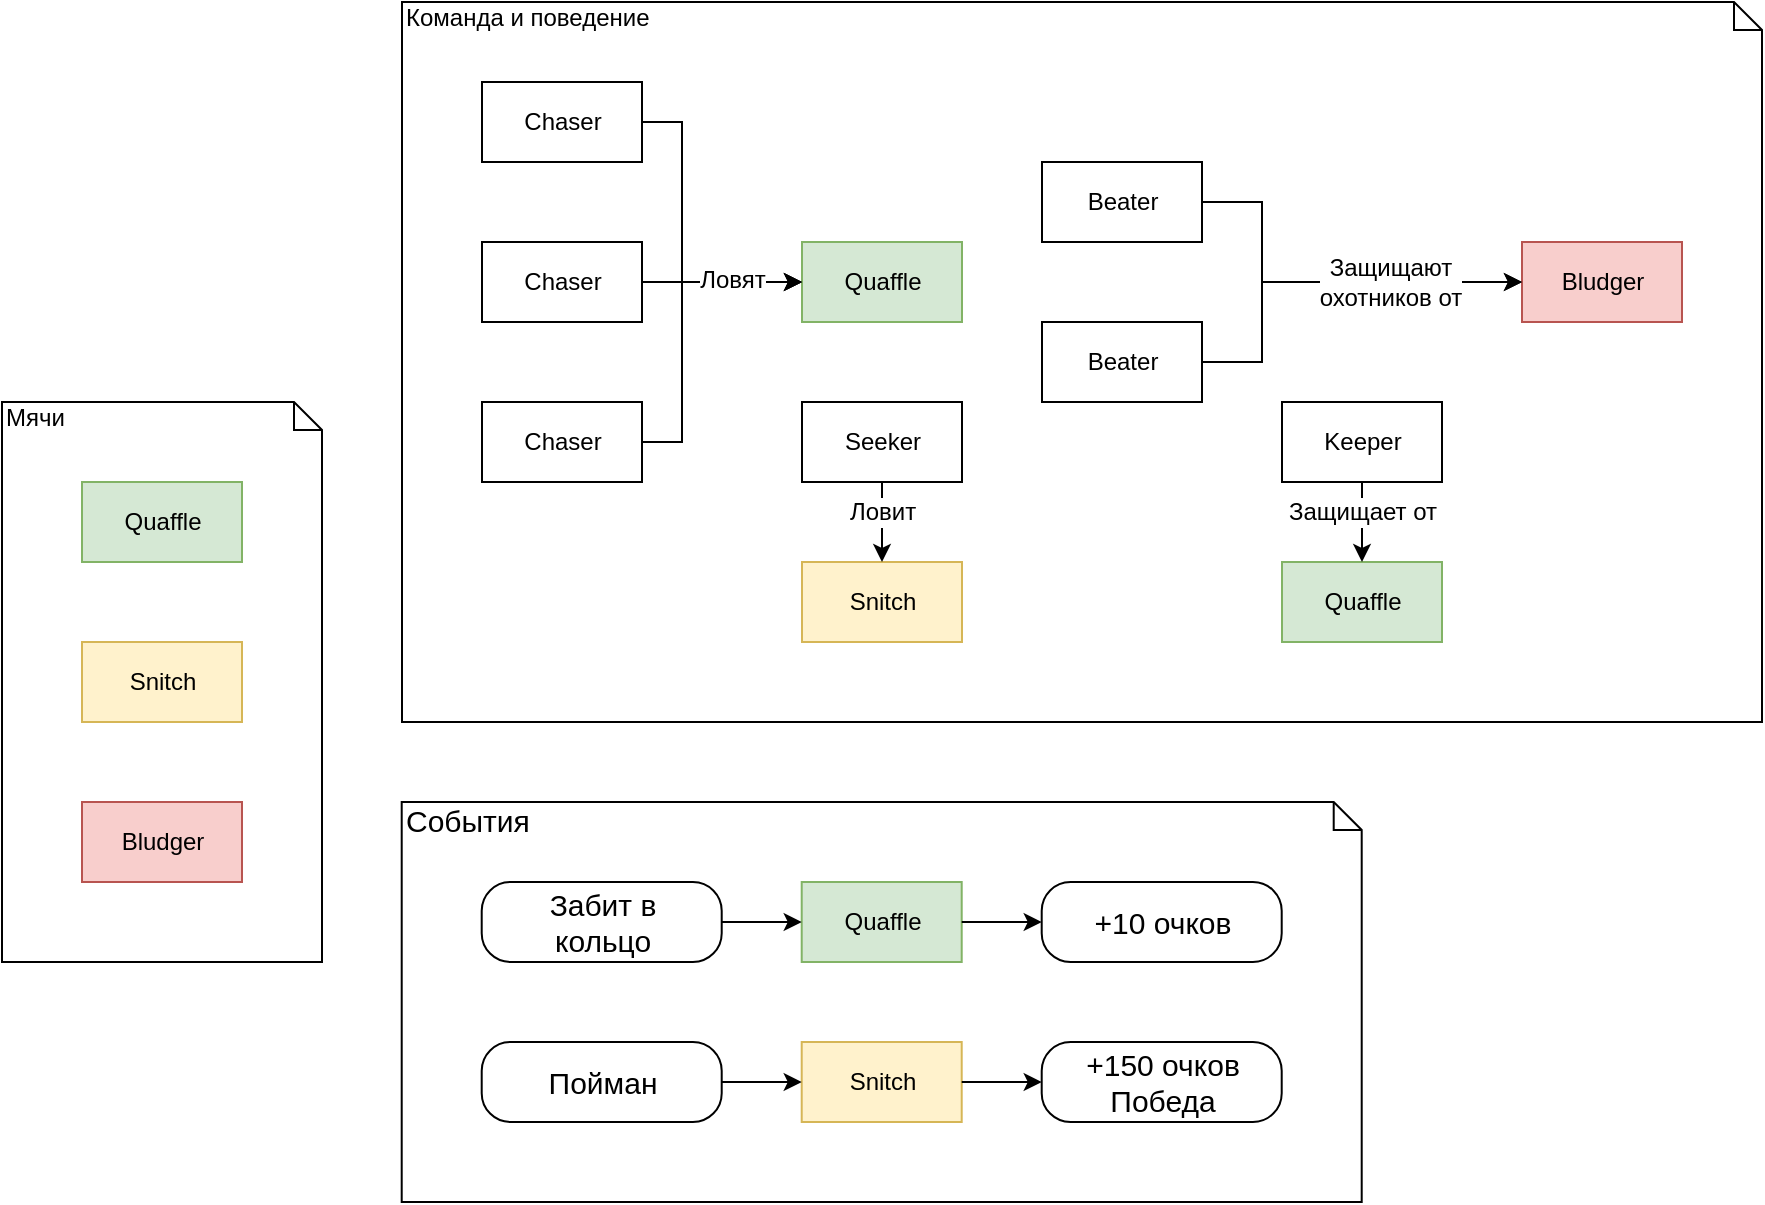 <mxfile version="10.6.0" type="device"><diagram id="S3IXa2B7IuQMgQTIz3X4" name="Общие сведения"><mxGraphModel dx="1794" dy="1234" grid="1" gridSize="10" guides="1" tooltips="1" connect="1" arrows="1" fold="1" page="0" pageScale="1" pageWidth="827" pageHeight="1169" math="0" shadow="0"><root><mxCell id="0"/><mxCell id="1" parent="0"/><mxCell id="HzrrI2SR8ZrX94DwkPlM-10" value="" style="group;fillColor=#ffffff;" parent="1" vertex="1" connectable="0"><mxGeometry x="-240" y="-40" width="160" height="280" as="geometry"/></mxCell><mxCell id="HzrrI2SR8ZrX94DwkPlM-4" value="Мячи" style="shape=note;whiteSpace=wrap;html=1;size=14;verticalAlign=top;align=left;spacingTop=-6;fillColor=none;" parent="HzrrI2SR8ZrX94DwkPlM-10" vertex="1"><mxGeometry width="160" height="280" as="geometry"/></mxCell><mxCell id="HzrrI2SR8ZrX94DwkPlM-1" value="&lt;span&gt;Quaffle&lt;/span&gt;" style="html=1;fillColor=#d5e8d4;strokeColor=#82b366;" parent="HzrrI2SR8ZrX94DwkPlM-10" vertex="1"><mxGeometry x="40" y="40" width="80" height="40" as="geometry"/></mxCell><mxCell id="HzrrI2SR8ZrX94DwkPlM-2" value="&lt;span&gt;Bludger&lt;/span&gt;&lt;br&gt;" style="html=1;fillColor=#f8cecc;strokeColor=#b85450;" parent="HzrrI2SR8ZrX94DwkPlM-10" vertex="1"><mxGeometry x="40" y="200" width="80" height="40" as="geometry"/></mxCell><mxCell id="HzrrI2SR8ZrX94DwkPlM-3" value="Snitch&lt;br&gt;" style="html=1;fillColor=#fff2cc;strokeColor=#d6b656;" parent="HzrrI2SR8ZrX94DwkPlM-10" vertex="1"><mxGeometry x="40" y="120" width="80" height="40" as="geometry"/></mxCell><mxCell id="HzrrI2SR8ZrX94DwkPlM-43" value="" style="group" parent="1" vertex="1" connectable="0"><mxGeometry x="-40" y="-240" width="680" height="360" as="geometry"/></mxCell><mxCell id="HzrrI2SR8ZrX94DwkPlM-20" value="Команда и поведение" style="shape=note;whiteSpace=wrap;html=1;size=14;verticalAlign=top;align=left;spacingTop=-6;" parent="HzrrI2SR8ZrX94DwkPlM-43" vertex="1"><mxGeometry width="680" height="360" as="geometry"/></mxCell><mxCell id="HzrrI2SR8ZrX94DwkPlM-13" value="&lt;span&gt;Chaser&lt;/span&gt;" style="html=1;" parent="HzrrI2SR8ZrX94DwkPlM-43" vertex="1"><mxGeometry x="40" y="40" width="80" height="40" as="geometry"/></mxCell><mxCell id="HzrrI2SR8ZrX94DwkPlM-14" value="&lt;span&gt;Chaser&lt;/span&gt;" style="html=1;" parent="HzrrI2SR8ZrX94DwkPlM-43" vertex="1"><mxGeometry x="40" y="120" width="80" height="40" as="geometry"/></mxCell><mxCell id="HzrrI2SR8ZrX94DwkPlM-15" value="&lt;span&gt;Chaser&lt;/span&gt;" style="html=1;" parent="HzrrI2SR8ZrX94DwkPlM-43" vertex="1"><mxGeometry x="40" y="200" width="80" height="40" as="geometry"/></mxCell><mxCell id="HzrrI2SR8ZrX94DwkPlM-16" value="&lt;span&gt;Beater&lt;/span&gt;&lt;br&gt;" style="html=1;" parent="HzrrI2SR8ZrX94DwkPlM-43" vertex="1"><mxGeometry x="320" y="80" width="80" height="40" as="geometry"/></mxCell><mxCell id="HzrrI2SR8ZrX94DwkPlM-17" value="&lt;span&gt;Beater&lt;/span&gt;&lt;br&gt;" style="html=1;" parent="HzrrI2SR8ZrX94DwkPlM-43" vertex="1"><mxGeometry x="320" y="160" width="80" height="40" as="geometry"/></mxCell><mxCell id="HzrrI2SR8ZrX94DwkPlM-18" value="&lt;span&gt;Keeper&lt;/span&gt;&lt;br&gt;" style="html=1;" parent="HzrrI2SR8ZrX94DwkPlM-43" vertex="1"><mxGeometry x="440" y="200" width="80" height="40" as="geometry"/></mxCell><mxCell id="HzrrI2SR8ZrX94DwkPlM-19" value="&lt;span&gt;Seeker&lt;/span&gt;&lt;br&gt;" style="html=1;" parent="HzrrI2SR8ZrX94DwkPlM-43" vertex="1"><mxGeometry x="200" y="200" width="80" height="40" as="geometry"/></mxCell><mxCell id="HzrrI2SR8ZrX94DwkPlM-22" value="&lt;span&gt;Quaffle&lt;/span&gt;" style="html=1;fillColor=#d5e8d4;strokeColor=#82b366;" parent="HzrrI2SR8ZrX94DwkPlM-43" vertex="1"><mxGeometry x="200" y="120" width="80" height="40" as="geometry"/></mxCell><mxCell id="HzrrI2SR8ZrX94DwkPlM-26" value="&lt;span&gt;Bludger&lt;/span&gt;&lt;br&gt;" style="html=1;fillColor=#f8cecc;strokeColor=#b85450;" parent="HzrrI2SR8ZrX94DwkPlM-43" vertex="1"><mxGeometry x="560" y="120" width="80" height="40" as="geometry"/></mxCell><mxCell id="HzrrI2SR8ZrX94DwkPlM-35" style="edgeStyle=orthogonalEdgeStyle;rounded=0;orthogonalLoop=1;jettySize=auto;html=1;exitX=1;exitY=0.5;exitDx=0;exitDy=0;entryX=0;entryY=0.5;entryDx=0;entryDy=0;" parent="HzrrI2SR8ZrX94DwkPlM-43" source="HzrrI2SR8ZrX94DwkPlM-16" target="HzrrI2SR8ZrX94DwkPlM-26" edge="1"><mxGeometry relative="1" as="geometry"><Array as="points"><mxPoint x="430" y="100"/><mxPoint x="430" y="140"/></Array></mxGeometry></mxCell><mxCell id="HzrrI2SR8ZrX94DwkPlM-36" style="edgeStyle=orthogonalEdgeStyle;rounded=0;orthogonalLoop=1;jettySize=auto;html=1;exitX=1;exitY=0.5;exitDx=0;exitDy=0;entryX=0;entryY=0.5;entryDx=0;entryDy=0;" parent="HzrrI2SR8ZrX94DwkPlM-43" source="HzrrI2SR8ZrX94DwkPlM-17" target="HzrrI2SR8ZrX94DwkPlM-26" edge="1"><mxGeometry relative="1" as="geometry"><Array as="points"><mxPoint x="430" y="180"/><mxPoint x="430" y="140"/></Array></mxGeometry></mxCell><mxCell id="HzrrI2SR8ZrX94DwkPlM-37" value="Защищают &lt;br&gt;охотников от" style="text;html=1;resizable=0;points=[];align=center;verticalAlign=middle;labelBackgroundColor=#ffffff;" parent="HzrrI2SR8ZrX94DwkPlM-36" vertex="1" connectable="0"><mxGeometry x="0.34" relative="1" as="geometry"><mxPoint as="offset"/></mxGeometry></mxCell><mxCell id="HzrrI2SR8ZrX94DwkPlM-29" value="Snitch&lt;br&gt;" style="html=1;fillColor=#fff2cc;strokeColor=#d6b656;" parent="HzrrI2SR8ZrX94DwkPlM-43" vertex="1"><mxGeometry x="200" y="280" width="80" height="40" as="geometry"/></mxCell><mxCell id="HzrrI2SR8ZrX94DwkPlM-30" style="edgeStyle=orthogonalEdgeStyle;rounded=0;orthogonalLoop=1;jettySize=auto;html=1;exitX=0.5;exitY=1;exitDx=0;exitDy=0;" parent="HzrrI2SR8ZrX94DwkPlM-43" source="HzrrI2SR8ZrX94DwkPlM-19" target="HzrrI2SR8ZrX94DwkPlM-29" edge="1"><mxGeometry relative="1" as="geometry"><Array as="points"><mxPoint x="240" y="260"/><mxPoint x="240" y="260"/></Array></mxGeometry></mxCell><mxCell id="HzrrI2SR8ZrX94DwkPlM-39" value="Ловит" style="text;html=1;resizable=0;points=[];align=center;verticalAlign=middle;labelBackgroundColor=#ffffff;" parent="HzrrI2SR8ZrX94DwkPlM-30" vertex="1" connectable="0"><mxGeometry y="-5" relative="1" as="geometry"><mxPoint x="5" y="-5" as="offset"/></mxGeometry></mxCell><mxCell id="HzrrI2SR8ZrX94DwkPlM-31" value="&lt;span&gt;Quaffle&lt;/span&gt;" style="html=1;fillColor=#d5e8d4;strokeColor=#82b366;" parent="HzrrI2SR8ZrX94DwkPlM-43" vertex="1"><mxGeometry x="440" y="280" width="80" height="40" as="geometry"/></mxCell><mxCell id="HzrrI2SR8ZrX94DwkPlM-32" style="edgeStyle=orthogonalEdgeStyle;rounded=0;orthogonalLoop=1;jettySize=auto;html=1;exitX=0.5;exitY=1;exitDx=0;exitDy=0;" parent="HzrrI2SR8ZrX94DwkPlM-43" source="HzrrI2SR8ZrX94DwkPlM-18" target="HzrrI2SR8ZrX94DwkPlM-31" edge="1"><mxGeometry relative="1" as="geometry"/></mxCell><mxCell id="HzrrI2SR8ZrX94DwkPlM-33" value="Защищает от" style="text;html=1;resizable=0;points=[];align=center;verticalAlign=middle;labelBackgroundColor=#ffffff;" parent="HzrrI2SR8ZrX94DwkPlM-32" vertex="1" connectable="0"><mxGeometry x="-0.25" relative="1" as="geometry"><mxPoint as="offset"/></mxGeometry></mxCell><mxCell id="HzrrI2SR8ZrX94DwkPlM-23" style="edgeStyle=orthogonalEdgeStyle;rounded=0;orthogonalLoop=1;jettySize=auto;html=1;exitX=1;exitY=0.5;exitDx=0;exitDy=0;entryX=0;entryY=0.5;entryDx=0;entryDy=0;" parent="HzrrI2SR8ZrX94DwkPlM-43" source="HzrrI2SR8ZrX94DwkPlM-13" target="HzrrI2SR8ZrX94DwkPlM-22" edge="1"><mxGeometry relative="1" as="geometry"><Array as="points"><mxPoint x="140" y="60"/><mxPoint x="140" y="140"/></Array></mxGeometry></mxCell><mxCell id="HzrrI2SR8ZrX94DwkPlM-42" style="edgeStyle=orthogonalEdgeStyle;rounded=0;orthogonalLoop=1;jettySize=auto;html=1;exitX=1;exitY=0.5;exitDx=0;exitDy=0;entryX=0;entryY=0.5;entryDx=0;entryDy=0;fontColor=#000000;" parent="HzrrI2SR8ZrX94DwkPlM-43" source="HzrrI2SR8ZrX94DwkPlM-15" target="HzrrI2SR8ZrX94DwkPlM-22" edge="1"><mxGeometry relative="1" as="geometry"><Array as="points"><mxPoint x="140" y="220"/><mxPoint x="140" y="140"/></Array></mxGeometry></mxCell><mxCell id="HzrrI2SR8ZrX94DwkPlM-24" style="edgeStyle=orthogonalEdgeStyle;rounded=0;orthogonalLoop=1;jettySize=auto;html=1;exitX=1;exitY=0.5;exitDx=0;exitDy=0;entryX=0;entryY=0.5;entryDx=0;entryDy=0;" parent="HzrrI2SR8ZrX94DwkPlM-43" source="HzrrI2SR8ZrX94DwkPlM-14" target="HzrrI2SR8ZrX94DwkPlM-22" edge="1"><mxGeometry relative="1" as="geometry"><Array as="points"><mxPoint x="180" y="140"/><mxPoint x="180" y="140"/></Array></mxGeometry></mxCell><mxCell id="HzrrI2SR8ZrX94DwkPlM-41" value="Ловят" style="text;html=1;resizable=0;points=[];align=center;verticalAlign=middle;labelBackgroundColor=#ffffff;fontColor=#000000;" parent="HzrrI2SR8ZrX94DwkPlM-24" vertex="1" connectable="0"><mxGeometry x="0.5" y="52" relative="1" as="geometry"><mxPoint x="-15" y="51" as="offset"/></mxGeometry></mxCell><mxCell id="HzrrI2SR8ZrX94DwkPlM-67" value="" style="group" parent="1" vertex="1" connectable="0"><mxGeometry x="-40.143" y="160" width="480" height="200" as="geometry"/></mxCell><mxCell id="HzrrI2SR8ZrX94DwkPlM-66" value="События" style="shape=note;whiteSpace=wrap;html=1;size=14;verticalAlign=top;align=left;spacingTop=-6;rounded=1;labelBackgroundColor=#ffffff;fontSize=15;" parent="HzrrI2SR8ZrX94DwkPlM-67" vertex="1"><mxGeometry width="480" height="200" as="geometry"/></mxCell><mxCell id="HzrrI2SR8ZrX94DwkPlM-44" value="&lt;span&gt;Quaffle&lt;/span&gt;" style="html=1;fillColor=#d5e8d4;strokeColor=#82b366;" parent="HzrrI2SR8ZrX94DwkPlM-67" vertex="1"><mxGeometry x="200" y="40" width="80" height="40" as="geometry"/></mxCell><mxCell id="HzrrI2SR8ZrX94DwkPlM-51" style="edgeStyle=orthogonalEdgeStyle;rounded=0;orthogonalLoop=1;jettySize=auto;html=1;exitX=1;exitY=0.5;exitDx=0;exitDy=0;fontSize=15;fontColor=#000000;" parent="HzrrI2SR8ZrX94DwkPlM-67" source="HzrrI2SR8ZrX94DwkPlM-50" target="HzrrI2SR8ZrX94DwkPlM-44" edge="1"><mxGeometry relative="1" as="geometry"/></mxCell><mxCell id="HzrrI2SR8ZrX94DwkPlM-50" value="Забит в &lt;br&gt;кольцо" style="html=1;labelBackgroundColor=#ffffff;fillColor=none;fontSize=15;fontColor=#000000;align=center;rounded=1;arcSize=36;" parent="HzrrI2SR8ZrX94DwkPlM-67" vertex="1"><mxGeometry x="40" y="40" width="120" height="40" as="geometry"/></mxCell><mxCell id="HzrrI2SR8ZrX94DwkPlM-52" value="+10 очков" style="html=1;labelBackgroundColor=#ffffff;fillColor=none;fontSize=15;fontColor=#000000;align=center;rounded=1;arcSize=36;" parent="HzrrI2SR8ZrX94DwkPlM-67" vertex="1"><mxGeometry x="320" y="40" width="120" height="40" as="geometry"/></mxCell><mxCell id="HzrrI2SR8ZrX94DwkPlM-53" style="edgeStyle=orthogonalEdgeStyle;rounded=0;orthogonalLoop=1;jettySize=auto;html=1;exitX=1;exitY=0.5;exitDx=0;exitDy=0;fontSize=15;fontColor=#000000;" parent="HzrrI2SR8ZrX94DwkPlM-67" source="HzrrI2SR8ZrX94DwkPlM-44" target="HzrrI2SR8ZrX94DwkPlM-52" edge="1"><mxGeometry relative="1" as="geometry"/></mxCell><mxCell id="HzrrI2SR8ZrX94DwkPlM-56" value="Snitch&lt;br&gt;" style="html=1;fillColor=#fff2cc;strokeColor=#d6b656;" parent="HzrrI2SR8ZrX94DwkPlM-67" vertex="1"><mxGeometry x="200" y="120" width="80" height="40" as="geometry"/></mxCell><mxCell id="HzrrI2SR8ZrX94DwkPlM-58" style="edgeStyle=orthogonalEdgeStyle;rounded=0;orthogonalLoop=1;jettySize=auto;html=1;exitX=1;exitY=0.5;exitDx=0;exitDy=0;fontSize=15;fontColor=#000000;" parent="HzrrI2SR8ZrX94DwkPlM-67" source="HzrrI2SR8ZrX94DwkPlM-57" target="HzrrI2SR8ZrX94DwkPlM-56" edge="1"><mxGeometry relative="1" as="geometry"/></mxCell><mxCell id="HzrrI2SR8ZrX94DwkPlM-57" value="Пойман" style="html=1;labelBackgroundColor=#ffffff;fillColor=none;fontSize=15;fontColor=#000000;align=center;rounded=1;arcSize=36;" parent="HzrrI2SR8ZrX94DwkPlM-67" vertex="1"><mxGeometry x="40" y="120" width="120" height="40" as="geometry"/></mxCell><mxCell id="HzrrI2SR8ZrX94DwkPlM-59" value="+150 очков&lt;br&gt;Победа&lt;br&gt;" style="html=1;labelBackgroundColor=#ffffff;fillColor=none;fontSize=15;fontColor=#000000;align=center;rounded=1;arcSize=36;" parent="HzrrI2SR8ZrX94DwkPlM-67" vertex="1"><mxGeometry x="320" y="120" width="120" height="40" as="geometry"/></mxCell><mxCell id="HzrrI2SR8ZrX94DwkPlM-60" style="edgeStyle=orthogonalEdgeStyle;rounded=0;orthogonalLoop=1;jettySize=auto;html=1;exitX=1;exitY=0.5;exitDx=0;exitDy=0;fontSize=15;fontColor=#000000;" parent="HzrrI2SR8ZrX94DwkPlM-67" source="HzrrI2SR8ZrX94DwkPlM-56" target="HzrrI2SR8ZrX94DwkPlM-59" edge="1"><mxGeometry relative="1" as="geometry"/></mxCell></root></mxGraphModel></diagram><diagram id="3UVsqVdJHBB2ogLzflM5" name="Architecture"><mxGraphModel dx="2320" dy="975" grid="1" gridSize="10" guides="1" tooltips="1" connect="1" arrows="1" fold="1" page="0" pageScale="1" pageWidth="827" pageHeight="1169" math="0" shadow="0"><root><mxCell id="XQS4fBdgyYlYD0U4A3Yo-0"/><mxCell id="XQS4fBdgyYlYD0U4A3Yo-1" parent="XQS4fBdgyYlYD0U4A3Yo-0"/><mxCell id="zY0oDMknhme2nO4aOvU1-0" value="&lt;span&gt;«interface»&lt;/span&gt;&lt;br&gt;IAttachableObject&lt;br&gt;" style="swimlane;fontStyle=3;align=center;verticalAlign=top;childLayout=stackLayout;horizontal=1;startSize=46;horizontalStack=0;resizeParent=1;resizeParentMax=0;resizeLast=0;collapsible=1;marginBottom=0;rounded=0;labelBackgroundColor=none;fontSize=15;html=1;" parent="XQS4fBdgyYlYD0U4A3Yo-1" vertex="1"><mxGeometry x="-429.833" y="1001.5" width="200" height="106" as="geometry"><mxRectangle x="400" y="120" width="150" height="46" as="alternateBounds"/></mxGeometry></mxCell><mxCell id="zY0oDMknhme2nO4aOvU1-2" value="" style="line;strokeWidth=1;fillColor=none;align=left;verticalAlign=middle;spacingTop=-1;spacingLeft=3;spacingRight=3;rotatable=0;labelPosition=right;points=[];portConstraint=eastwest;" parent="zY0oDMknhme2nO4aOvU1-0" vertex="1"><mxGeometry y="46" width="200" height="8" as="geometry"/></mxCell><mxCell id="zY0oDMknhme2nO4aOvU1-3" value="+ Attach(USceneComponent*):void" style="text;strokeColor=none;fillColor=none;align=left;verticalAlign=top;spacingLeft=4;spacingRight=4;overflow=hidden;rotatable=0;points=[[0,0.5],[1,0.5]];portConstraint=eastwest;" parent="zY0oDMknhme2nO4aOvU1-0" vertex="1"><mxGeometry y="54" width="200" height="26" as="geometry"/></mxCell><mxCell id="zY0oDMknhme2nO4aOvU1-15" value="+ Detach(): void" style="text;strokeColor=none;fillColor=none;align=left;verticalAlign=top;spacingLeft=4;spacingRight=4;overflow=hidden;rotatable=0;points=[[0,0.5],[1,0.5]];portConstraint=eastwest;" parent="zY0oDMknhme2nO4aOvU1-0" vertex="1"><mxGeometry y="80" width="200" height="26" as="geometry"/></mxCell><mxCell id="zY0oDMknhme2nO4aOvU1-9" value="Ball" style="swimlane;fontStyle=3;align=center;verticalAlign=top;childLayout=stackLayout;horizontal=1;startSize=26;horizontalStack=0;resizeParent=1;resizeParentMax=0;resizeLast=0;collapsible=1;marginBottom=0;rounded=0;labelBackgroundColor=none;fontSize=15;html=1;" parent="XQS4fBdgyYlYD0U4A3Yo-1" vertex="1"><mxGeometry x="-310" y="531.5" width="160" height="190" as="geometry"><mxRectangle x="600" y="159" width="60" height="26" as="alternateBounds"/></mxGeometry></mxCell><mxCell id="zY0oDMknhme2nO4aOvU1-10" value="# speed: float" style="text;strokeColor=none;fillColor=none;align=left;verticalAlign=top;spacingLeft=4;spacingRight=4;overflow=hidden;rotatable=0;points=[[0,0.5],[1,0.5]];portConstraint=eastwest;" parent="zY0oDMknhme2nO4aOvU1-9" vertex="1"><mxGeometry y="26" width="160" height="26" as="geometry"/></mxCell><mxCell id="UZALc5gbnGmzNs9rBgAW-3" value="# flightZoneTag: FName" style="text;strokeColor=none;fillColor=none;align=left;verticalAlign=top;spacingLeft=4;spacingRight=4;overflow=hidden;rotatable=0;points=[[0,0.5],[1,0.5]];portConstraint=eastwest;" parent="zY0oDMknhme2nO4aOvU1-9" vertex="1"><mxGeometry y="52" width="160" height="26" as="geometry"/></mxCell><mxCell id="UZALc5gbnGmzNs9rBgAW-2" value="# flightZone: AActor*" style="text;strokeColor=none;fillColor=none;align=left;verticalAlign=top;spacingLeft=4;spacingRight=4;overflow=hidden;rotatable=0;points=[[0,0.5],[1,0.5]];portConstraint=eastwest;" parent="zY0oDMknhme2nO4aOvU1-9" vertex="1"><mxGeometry y="78" width="160" height="26" as="geometry"/></mxCell><mxCell id="zY0oDMknhme2nO4aOvU1-11" value="" style="line;strokeWidth=1;fillColor=none;align=left;verticalAlign=middle;spacingTop=-1;spacingLeft=3;spacingRight=3;rotatable=0;labelPosition=right;points=[];portConstraint=eastwest;" parent="zY0oDMknhme2nO4aOvU1-9" vertex="1"><mxGeometry y="104" width="160" height="8" as="geometry"/></mxCell><mxCell id="zY0oDMknhme2nO4aOvU1-12" value="# Move(): void" style="text;strokeColor=none;fillColor=none;align=left;verticalAlign=top;spacingLeft=4;spacingRight=4;overflow=hidden;rotatable=0;points=[[0,0.5],[1,0.5]];portConstraint=eastwest;" parent="zY0oDMknhme2nO4aOvU1-9" vertex="1"><mxGeometry y="112" width="160" height="26" as="geometry"/></mxCell><mxCell id="UZALc5gbnGmzNs9rBgAW-0" value="# BeginPlay(): void" style="text;strokeColor=none;fillColor=none;align=left;verticalAlign=top;spacingLeft=4;spacingRight=4;overflow=hidden;rotatable=0;points=[[0,0.5],[1,0.5]];portConstraint=eastwest;" parent="zY0oDMknhme2nO4aOvU1-9" vertex="1"><mxGeometry y="138" width="160" height="26" as="geometry"/></mxCell><mxCell id="UZALc5gbnGmzNs9rBgAW-1" value="- FindFlightZone(): void" style="text;strokeColor=none;fillColor=none;align=left;verticalAlign=top;spacingLeft=4;spacingRight=4;overflow=hidden;rotatable=0;points=[[0,0.5],[1,0.5]];portConstraint=eastwest;" parent="zY0oDMknhme2nO4aOvU1-9" vertex="1"><mxGeometry y="164" width="160" height="26" as="geometry"/></mxCell><mxCell id="zY0oDMknhme2nO4aOvU1-21" style="edgeStyle=orthogonalEdgeStyle;rounded=0;orthogonalLoop=1;jettySize=auto;html=1;exitX=0.5;exitY=0;exitDx=0;exitDy=0;fontSize=15;fontColor=#000000;endArrow=block;endFill=0;endSize=20;" parent="XQS4fBdgyYlYD0U4A3Yo-1" source="zY0oDMknhme2nO4aOvU1-16" target="zY0oDMknhme2nO4aOvU1-9" edge="1"><mxGeometry relative="1" as="geometry"><Array as="points"><mxPoint x="-430" y="791.5"/><mxPoint x="-230" y="791.5"/></Array></mxGeometry></mxCell><mxCell id="8VRvVMjfuRO7sAgTK0xL-5" style="edgeStyle=orthogonalEdgeStyle;rounded=0;orthogonalLoop=1;jettySize=auto;html=1;exitX=0.5;exitY=1;exitDx=0;exitDy=0;endArrow=block;endFill=0;endSize=20;fontSize=15;dashed=1;" parent="XQS4fBdgyYlYD0U4A3Yo-1" source="zY0oDMknhme2nO4aOvU1-16" target="zY0oDMknhme2nO4aOvU1-0" edge="1"><mxGeometry relative="1" as="geometry"/></mxCell><mxCell id="FCZMDhMoeA8e0BT-IvM8-19" style="edgeStyle=orthogonalEdgeStyle;rounded=0;orthogonalLoop=1;jettySize=auto;html=1;exitX=0.5;exitY=1;exitDx=0;exitDy=0;entryX=0.25;entryY=0;entryDx=0;entryDy=0;dashed=1;endArrow=block;endFill=0;endSize=20;fontSize=15;" parent="XQS4fBdgyYlYD0U4A3Yo-1" source="zY0oDMknhme2nO4aOvU1-16" target="FCZMDhMoeA8e0BT-IvM8-9" edge="1"><mxGeometry relative="1" as="geometry"/></mxCell><mxCell id="zY0oDMknhme2nO4aOvU1-16" value="Quaffle" style="swimlane;fontStyle=1;align=center;verticalAlign=middle;childLayout=stackLayout;horizontal=1;startSize=38;horizontalStack=0;resizeParent=1;resizeParentMax=0;resizeLast=0;collapsible=1;marginBottom=0;rounded=0;labelBackgroundColor=none;fillColor=none;fontSize=15;fontColor=#000000;html=1;" parent="XQS4fBdgyYlYD0U4A3Yo-1" vertex="1"><mxGeometry x="-486" y="807.5" width="120" height="116" as="geometry"><mxRectangle x="480" y="362" width="120" height="38" as="alternateBounds"/></mxGeometry></mxCell><mxCell id="FCZMDhMoeA8e0BT-IvM8-10" value="# finishGame: bool" style="text;strokeColor=none;fillColor=none;align=left;verticalAlign=top;spacingLeft=4;spacingRight=4;overflow=hidden;rotatable=0;points=[[0,0.5],[1,0.5]];portConstraint=eastwest;" parent="zY0oDMknhme2nO4aOvU1-16" vertex="1"><mxGeometry y="38" width="120" height="26" as="geometry"/></mxCell><mxCell id="FCZMDhMoeA8e0BT-IvM8-14" value="# poinst: int" style="text;strokeColor=none;fillColor=none;align=left;verticalAlign=top;spacingLeft=4;spacingRight=4;overflow=hidden;rotatable=0;points=[[0,0.5],[1,0.5]];portConstraint=eastwest;" parent="zY0oDMknhme2nO4aOvU1-16" vertex="1"><mxGeometry y="64" width="120" height="26" as="geometry"/></mxCell><mxCell id="egMj3zha8Zej0BgRuPnt-0" value="# owner: IGoalMaker" style="text;strokeColor=none;fillColor=none;align=left;verticalAlign=top;spacingLeft=4;spacingRight=4;overflow=hidden;rotatable=0;points=[[0,0.5],[1,0.5]];portConstraint=eastwest;" parent="zY0oDMknhme2nO4aOvU1-16" vertex="1"><mxGeometry y="90" width="120" height="26" as="geometry"/></mxCell><mxCell id="8VRvVMjfuRO7sAgTK0xL-4" style="edgeStyle=orthogonalEdgeStyle;rounded=0;orthogonalLoop=1;jettySize=auto;html=1;endArrow=block;endFill=0;endSize=20;fontSize=15;" parent="XQS4fBdgyYlYD0U4A3Yo-1" source="8VRvVMjfuRO7sAgTK0xL-2" target="zY0oDMknhme2nO4aOvU1-16" edge="1"><mxGeometry relative="1" as="geometry"><Array as="points"><mxPoint x="-560" y="853"/></Array></mxGeometry></mxCell><mxCell id="8VRvVMjfuRO7sAgTK0xL-2" value="Snitch" style="swimlane;fontStyle=1;align=center;verticalAlign=middle;childLayout=stackLayout;horizontal=1;startSize=38;horizontalStack=0;resizeParent=1;resizeParentMax=0;resizeLast=0;collapsible=1;marginBottom=0;rounded=0;labelBackgroundColor=none;fillColor=none;fontSize=15;fontColor=#000000;html=1;" parent="XQS4fBdgyYlYD0U4A3Yo-1" vertex="1"><mxGeometry x="-620" y="907.5" width="120" height="38" as="geometry"><mxRectangle x="480" y="362" width="120" height="38" as="alternateBounds"/></mxGeometry></mxCell><mxCell id="yU3AnQy5L35QsjwQCBpu-0" style="edgeStyle=orthogonalEdgeStyle;rounded=0;orthogonalLoop=1;jettySize=auto;html=1;exitX=0.5;exitY=0;exitDx=0;exitDy=0;endArrow=block;endFill=0;endSize=20;fontSize=15;" parent="XQS4fBdgyYlYD0U4A3Yo-1" source="8VRvVMjfuRO7sAgTK0xL-8" target="zY0oDMknhme2nO4aOvU1-9" edge="1"><mxGeometry relative="1" as="geometry"><Array as="points"><mxPoint x="-30" y="791.5"/><mxPoint x="-230" y="791.5"/></Array></mxGeometry></mxCell><mxCell id="VINpIHcWXgyYMrFi0EjC-26" style="edgeStyle=orthogonalEdgeStyle;rounded=0;orthogonalLoop=1;jettySize=auto;html=1;endArrow=open;endFill=0;endSize=20;fontSize=15;" parent="XQS4fBdgyYlYD0U4A3Yo-1" source="8VRvVMjfuRO7sAgTK0xL-8" target="VINpIHcWXgyYMrFi0EjC-6" edge="1"><mxGeometry relative="1" as="geometry"><Array as="points"><mxPoint x="140" y="884"/><mxPoint x="140" y="770"/></Array></mxGeometry></mxCell><mxCell id="8VRvVMjfuRO7sAgTK0xL-8" value="&lt;span&gt;Bludger&lt;/span&gt;" style="swimlane;fontStyle=1;align=center;verticalAlign=middle;childLayout=stackLayout;horizontal=1;startSize=38;horizontalStack=0;resizeParent=1;resizeParentMax=0;resizeLast=0;collapsible=1;marginBottom=0;rounded=0;labelBackgroundColor=none;fillColor=none;fontSize=15;fontColor=#000000;html=1;" parent="XQS4fBdgyYlYD0U4A3Yo-1" vertex="1"><mxGeometry x="-90" y="833.5" width="120" height="98" as="geometry"><mxRectangle x="820" y="362" width="120" height="38" as="alternateBounds"/></mxGeometry></mxCell><mxCell id="VINpIHcWXgyYMrFi0EjC-8" value="- target: AActor*&#10;" style="text;strokeColor=none;fillColor=none;align=left;verticalAlign=top;spacingLeft=4;spacingRight=4;overflow=hidden;rotatable=0;points=[[0,0.5],[1,0.5]];portConstraint=eastwest;" parent="8VRvVMjfuRO7sAgTK0xL-8" vertex="1"><mxGeometry y="38" width="120" height="26" as="geometry"/></mxCell><mxCell id="VINpIHcWXgyYMrFi0EjC-10" value="" style="line;strokeWidth=1;fillColor=none;align=left;verticalAlign=middle;spacingTop=-1;spacingLeft=3;spacingRight=3;rotatable=0;labelPosition=right;points=[];portConstraint=eastwest;rounded=0;labelBackgroundColor=none;fontSize=15;fontColor=#000000;html=1;" parent="8VRvVMjfuRO7sAgTK0xL-8" vertex="1"><mxGeometry y="64" width="120" height="8" as="geometry"/></mxCell><mxCell id="VINpIHcWXgyYMrFi0EjC-9" value="- FindTarget(): void" style="text;strokeColor=none;fillColor=none;align=left;verticalAlign=top;spacingLeft=4;spacingRight=4;overflow=hidden;rotatable=0;points=[[0,0.5],[1,0.5]];portConstraint=eastwest;" parent="8VRvVMjfuRO7sAgTK0xL-8" vertex="1"><mxGeometry y="72" width="120" height="26" as="geometry"/></mxCell><mxCell id="VINpIHcWXgyYMrFi0EjC-30" style="edgeStyle=orthogonalEdgeStyle;rounded=0;orthogonalLoop=1;jettySize=auto;html=1;exitX=0.5;exitY=0;exitDx=0;exitDy=0;dashed=1;endArrow=block;endFill=0;endSize=20;fontSize=15;" parent="XQS4fBdgyYlYD0U4A3Yo-1" source="yU3AnQy5L35QsjwQCBpu-1" target="VINpIHcWXgyYMrFi0EjC-18" edge="1"><mxGeometry relative="1" as="geometry"><Array as="points"><mxPoint x="1476" y="634"/></Array></mxGeometry></mxCell><mxCell id="VINpIHcWXgyYMrFi0EjC-98" style="edgeStyle=orthogonalEdgeStyle;rounded=0;orthogonalLoop=1;jettySize=auto;html=1;exitX=0;exitY=0.5;exitDx=0;exitDy=0;endArrow=block;endFill=0;endSize=20;fontSize=15;dashed=1;entryX=1;entryY=0.25;entryDx=0;entryDy=0;" parent="XQS4fBdgyYlYD0U4A3Yo-1" source="yU3AnQy5L35QsjwQCBpu-1" target="yU3AnQy5L35QsjwQCBpu-35" edge="1"><mxGeometry relative="1" as="geometry"><Array as="points"><mxPoint x="1309" y="946"/></Array></mxGeometry></mxCell><mxCell id="egMj3zha8Zej0BgRuPnt-4" style="edgeStyle=orthogonalEdgeStyle;rounded=0;orthogonalLoop=1;jettySize=auto;html=1;exitX=0.75;exitY=0;exitDx=0;exitDy=0;endArrow=block;endFill=0;endSize=20;fontSize=15;dashed=1;" parent="XQS4fBdgyYlYD0U4A3Yo-1" source="yU3AnQy5L35QsjwQCBpu-1" target="egMj3zha8Zej0BgRuPnt-1" edge="1"><mxGeometry relative="1" as="geometry"/></mxCell><mxCell id="vnQTz7Vh7_w7jcP6UfcS-23" style="edgeStyle=orthogonalEdgeStyle;rounded=0;orthogonalLoop=1;jettySize=auto;html=1;exitX=0.25;exitY=0;exitDx=0;exitDy=0;endArrow=block;endFill=0;endSize=20;fontSize=15;entryX=1;entryY=0.5;entryDx=0;entryDy=0;dashed=1;" parent="XQS4fBdgyYlYD0U4A3Yo-1" source="yU3AnQy5L35QsjwQCBpu-1" target="VINpIHcWXgyYMrFi0EjC-6" edge="1"><mxGeometry relative="1" as="geometry"/></mxCell><mxCell id="yU3AnQy5L35QsjwQCBpu-1" value="BaseCharacter" style="swimlane;fontStyle=3;align=center;verticalAlign=top;childLayout=stackLayout;horizontal=1;startSize=26;horizontalStack=0;resizeParent=1;resizeParentMax=0;resizeLast=0;collapsible=1;marginBottom=0;rounded=0;labelBackgroundColor=none;fontSize=15;html=1;" parent="XQS4fBdgyYlYD0U4A3Yo-1" vertex="1"><mxGeometry x="1310" y="864" width="333" height="180" as="geometry"><mxRectangle x="1271.5" y="440" width="100" height="26" as="alternateBounds"/></mxGeometry></mxCell><mxCell id="yU3AnQy5L35QsjwQCBpu-2" value="# speed: float" style="text;align=left;verticalAlign=top;spacingLeft=4;spacingRight=4;overflow=hidden;rotatable=0;points=[[0,0.5],[1,0.5]];portConstraint=eastwest;" parent="yU3AnQy5L35QsjwQCBpu-1" vertex="1"><mxGeometry y="26" width="333" height="26" as="geometry"/></mxCell><mxCell id="2O2kOjrEVDA2GsEzluXA-0" value="# movementComponent: UCharacterMovementComponent*" style="text;align=left;verticalAlign=top;spacingLeft=4;spacingRight=4;overflow=hidden;rotatable=0;points=[[0,0.5],[1,0.5]];portConstraint=eastwest;" vertex="1" parent="yU3AnQy5L35QsjwQCBpu-1"><mxGeometry y="52" width="333" height="26" as="geometry"/></mxCell><mxCell id="yU3AnQy5L35QsjwQCBpu-16" value="# team: ETeamSide" style="text;align=left;verticalAlign=top;spacingLeft=4;spacingRight=4;overflow=hidden;rotatable=0;points=[[0,0.5],[1,0.5]];portConstraint=eastwest;" parent="yU3AnQy5L35QsjwQCBpu-1" vertex="1"><mxGeometry y="78" width="333" height="26" as="geometry"/></mxCell><mxCell id="DJ7vx9BgrdsE43ChxnQI-19" value="# roleInTeam: ERoleInTeam" style="text;align=left;verticalAlign=top;spacingLeft=4;spacingRight=4;overflow=hidden;rotatable=0;points=[[0,0.5],[1,0.5]];portConstraint=eastwest;" parent="yU3AnQy5L35QsjwQCBpu-1" vertex="1"><mxGeometry y="104" width="333" height="26" as="geometry"/></mxCell><mxCell id="yU3AnQy5L35QsjwQCBpu-3" value="" style="line;strokeWidth=1;align=left;verticalAlign=middle;spacingTop=-1;spacingLeft=3;spacingRight=3;rotatable=0;labelPosition=right;points=[];portConstraint=eastwest;" parent="yU3AnQy5L35QsjwQCBpu-1" vertex="1"><mxGeometry y="130" width="333" height="8" as="geometry"/></mxCell><mxCell id="2O2kOjrEVDA2GsEzluXA-1" value="# BeginPlay: void&#10;- FindMovementComponent(): void&#10;" style="text;align=left;verticalAlign=top;spacingLeft=4;spacingRight=4;overflow=hidden;rotatable=0;points=[[0,0.5],[1,0.5]];portConstraint=eastwest;" vertex="1" parent="yU3AnQy5L35QsjwQCBpu-1"><mxGeometry y="138" width="333" height="42" as="geometry"/></mxCell><mxCell id="yU3AnQy5L35QsjwQCBpu-18" style="edgeStyle=orthogonalEdgeStyle;rounded=0;orthogonalLoop=1;jettySize=auto;html=1;exitX=0.5;exitY=0;exitDx=0;exitDy=0;endArrow=block;endFill=0;endSize=20;fontSize=15;" parent="XQS4fBdgyYlYD0U4A3Yo-1" source="yU3AnQy5L35QsjwQCBpu-5" target="yU3AnQy5L35QsjwQCBpu-1" edge="1"><mxGeometry relative="1" as="geometry"/></mxCell><mxCell id="yU3AnQy5L35QsjwQCBpu-5" value="Player" style="swimlane;fontStyle=1;align=center;verticalAlign=top;childLayout=stackLayout;horizontal=1;startSize=26;horizontalStack=0;resizeParent=1;resizeParentMax=0;resizeLast=0;collapsible=1;marginBottom=0;rounded=0;labelBackgroundColor=none;fillColor=none;fontSize=15;fontColor=#000000;html=1;" parent="XQS4fBdgyYlYD0U4A3Yo-1" vertex="1"><mxGeometry x="1276.667" y="1113.5" width="160" height="34" as="geometry"/></mxCell><mxCell id="yU3AnQy5L35QsjwQCBpu-7" value="" style="line;strokeWidth=1;fillColor=none;align=left;verticalAlign=middle;spacingTop=-1;spacingLeft=3;spacingRight=3;rotatable=0;labelPosition=right;points=[];portConstraint=eastwest;" parent="yU3AnQy5L35QsjwQCBpu-5" vertex="1"><mxGeometry y="26" width="160" height="8" as="geometry"/></mxCell><mxCell id="yU3AnQy5L35QsjwQCBpu-19" style="edgeStyle=orthogonalEdgeStyle;rounded=0;orthogonalLoop=1;jettySize=auto;html=1;exitX=0.5;exitY=0;exitDx=0;exitDy=0;endArrow=block;endFill=0;endSize=20;fontSize=15;" parent="XQS4fBdgyYlYD0U4A3Yo-1" source="yU3AnQy5L35QsjwQCBpu-12" target="yU3AnQy5L35QsjwQCBpu-1" edge="1"><mxGeometry relative="1" as="geometry"/></mxCell><mxCell id="yU3AnQy5L35QsjwQCBpu-12" value="NPC" style="swimlane;fontStyle=1;align=center;verticalAlign=top;childLayout=stackLayout;horizontal=1;startSize=26;horizontalStack=0;resizeParent=1;resizeParentMax=0;resizeLast=0;collapsible=1;marginBottom=0;rounded=0;labelBackgroundColor=none;fillColor=none;fontSize=15;fontColor=#000000;html=1;" parent="XQS4fBdgyYlYD0U4A3Yo-1" vertex="1"><mxGeometry x="1516.5" y="1113.5" width="160" height="34" as="geometry"/></mxCell><mxCell id="yU3AnQy5L35QsjwQCBpu-14" value="" style="line;strokeWidth=1;fillColor=none;align=left;verticalAlign=middle;spacingTop=-1;spacingLeft=3;spacingRight=3;rotatable=0;labelPosition=right;points=[];portConstraint=eastwest;" parent="yU3AnQy5L35QsjwQCBpu-12" vertex="1"><mxGeometry y="26" width="160" height="8" as="geometry"/></mxCell><mxCell id="vnQTz7Vh7_w7jcP6UfcS-24" style="edgeStyle=orthogonalEdgeStyle;rounded=0;orthogonalLoop=1;jettySize=auto;html=1;exitX=0;exitY=0.5;exitDx=0;exitDy=0;endArrow=diamondThin;endFill=0;endSize=20;fontSize=15;" parent="XQS4fBdgyYlYD0U4A3Yo-1" source="yU3AnQy5L35QsjwQCBpu-24" target="yU3AnQy5L35QsjwQCBpu-16" edge="1"><mxGeometry relative="1" as="geometry"/></mxCell><mxCell id="2O2kOjrEVDA2GsEzluXA-3" style="edgeStyle=orthogonalEdgeStyle;rounded=0;orthogonalLoop=1;jettySize=auto;html=1;exitX=0.5;exitY=0;exitDx=0;exitDy=0;endArrow=diamondThin;endFill=0;endSize=20;fontSize=15;" edge="1" parent="XQS4fBdgyYlYD0U4A3Yo-1" source="yU3AnQy5L35QsjwQCBpu-24" target="egMj3zha8Zej0BgRuPnt-2"><mxGeometry relative="1" as="geometry"><Array as="points"><mxPoint x="1808" y="780"/><mxPoint x="1850" y="780"/><mxPoint x="1850" y="708"/></Array></mxGeometry></mxCell><mxCell id="yU3AnQy5L35QsjwQCBpu-24" value="&lt;span&gt;«enum»&lt;/span&gt;&lt;br&gt;ETeamSide&lt;br&gt;" style="swimlane;fontStyle=1;align=center;verticalAlign=middle;childLayout=stackLayout;horizontal=1;startSize=46;horizontalStack=0;resizeParent=1;resizeParentMax=0;resizeLast=0;collapsible=1;marginBottom=0;rounded=0;labelBackgroundColor=none;fontSize=15;html=1;" parent="XQS4fBdgyYlYD0U4A3Yo-1" vertex="1"><mxGeometry x="1763" y="827.5" width="90" height="100" as="geometry"><mxRectangle x="1800" y="831.5" width="120" height="40" as="alternateBounds"/></mxGeometry></mxCell><mxCell id="yU3AnQy5L35QsjwQCBpu-25" value="None&#10;Blue&#10;Red&#10;" style="text;align=left;verticalAlign=top;spacingLeft=4;spacingRight=4;overflow=hidden;rotatable=0;points=[[0,0.5],[1,0.5]];portConstraint=eastwest;" parent="yU3AnQy5L35QsjwQCBpu-24" vertex="1"><mxGeometry y="46" width="90" height="54" as="geometry"/></mxCell><mxCell id="yU3AnQy5L35QsjwQCBpu-30" value="«interface»&lt;br&gt;IController" style="swimlane;fontStyle=3;align=center;verticalAlign=top;childLayout=stackLayout;horizontal=1;startSize=45;horizontalStack=0;resizeParent=1;resizeParentMax=0;resizeLast=0;collapsible=1;marginBottom=0;rounded=0;labelBackgroundColor=none;fontSize=15;html=1;" parent="XQS4fBdgyYlYD0U4A3Yo-1" vertex="1"><mxGeometry x="306.5" y="1086.5" width="250" height="105" as="geometry"/></mxCell><mxCell id="yU3AnQy5L35QsjwQCBpu-48" value="" style="line;strokeWidth=1;fillColor=none;align=left;verticalAlign=middle;spacingTop=-1;spacingLeft=3;spacingRight=3;rotatable=0;labelPosition=right;points=[];portConstraint=eastwest;rounded=0;labelBackgroundColor=none;fontSize=15;fontColor=#000000;html=1;" parent="yU3AnQy5L35QsjwQCBpu-30" vertex="1"><mxGeometry y="45" width="250" height="8" as="geometry"/></mxCell><mxCell id="yU3AnQy5L35QsjwQCBpu-34" value="+ GrabRight(): void" style="text;strokeColor=none;fillColor=none;align=left;verticalAlign=top;spacingLeft=4;spacingRight=4;overflow=hidden;rotatable=0;points=[[0,0.5],[1,0.5]];portConstraint=eastwest;" parent="yU3AnQy5L35QsjwQCBpu-30" vertex="1"><mxGeometry y="53" width="250" height="26" as="geometry"/></mxCell><mxCell id="yU3AnQy5L35QsjwQCBpu-41" value="+ GrabLeft(): void" style="text;strokeColor=none;fillColor=none;align=left;verticalAlign=top;spacingLeft=4;spacingRight=4;overflow=hidden;rotatable=0;points=[[0,0.5],[1,0.5]];portConstraint=eastwest;" parent="yU3AnQy5L35QsjwQCBpu-30" vertex="1"><mxGeometry y="79" width="250" height="26" as="geometry"/></mxCell><mxCell id="yU3AnQy5L35QsjwQCBpu-35" value="&lt;span&gt;«interface»&lt;/span&gt;&lt;br&gt;IControlledCharacter&lt;br&gt;" style="swimlane;fontStyle=3;align=center;verticalAlign=top;childLayout=stackLayout;horizontal=1;startSize=46;horizontalStack=0;resizeParent=1;resizeParentMax=0;resizeLast=0;collapsible=1;marginBottom=0;rounded=0;labelBackgroundColor=none;fontSize=15;html=1;" parent="XQS4fBdgyYlYD0U4A3Yo-1" vertex="1"><mxGeometry x="604.167" y="921" width="200" height="72" as="geometry"><mxRectangle x="604.167" y="921" width="150" height="46" as="alternateBounds"/></mxGeometry></mxCell><mxCell id="VINpIHcWXgyYMrFi0EjC-17" value="+ GetSpeed(): float" style="text;strokeColor=none;fillColor=none;align=left;verticalAlign=top;spacingLeft=4;spacingRight=4;overflow=hidden;rotatable=0;points=[[0,0.5],[1,0.5]];portConstraint=eastwest;" parent="yU3AnQy5L35QsjwQCBpu-35" vertex="1"><mxGeometry y="46" width="200" height="26" as="geometry"/></mxCell><mxCell id="yU3AnQy5L35QsjwQCBpu-51" style="edgeStyle=orthogonalEdgeStyle;rounded=0;orthogonalLoop=1;jettySize=auto;html=1;exitX=0.5;exitY=0;exitDx=0;exitDy=0;endArrow=block;endFill=0;endSize=20;fontSize=15;entryX=0.5;entryY=1;entryDx=0;entryDy=0;" parent="XQS4fBdgyYlYD0U4A3Yo-1" source="yU3AnQy5L35QsjwQCBpu-43" target="vnQTz7Vh7_w7jcP6UfcS-35" edge="1"><mxGeometry relative="1" as="geometry"><Array as="points"/><mxPoint x="160" y="955" as="targetPoint"/></mxGeometry></mxCell><mxCell id="2O2kOjrEVDA2GsEzluXA-14" style="edgeStyle=orthogonalEdgeStyle;rounded=0;orthogonalLoop=1;jettySize=auto;html=1;exitX=1;exitY=0.5;exitDx=0;exitDy=0;dashed=1;endArrow=block;endFill=0;endSize=20;fontSize=15;" edge="1" parent="XQS4fBdgyYlYD0U4A3Yo-1" source="yU3AnQy5L35QsjwQCBpu-43" target="yU3AnQy5L35QsjwQCBpu-30"><mxGeometry relative="1" as="geometry"/></mxCell><mxCell id="yU3AnQy5L35QsjwQCBpu-43" value="PlayerController" style="swimlane;fontStyle=1;align=center;verticalAlign=top;childLayout=stackLayout;horizontal=1;startSize=26;horizontalStack=0;resizeParent=1;resizeParentMax=0;resizeLast=0;collapsible=1;marginBottom=0;rounded=0;labelBackgroundColor=none;fillColor=none;fontSize=15;fontColor=#000000;html=1;" parent="XQS4fBdgyYlYD0U4A3Yo-1" vertex="1"><mxGeometry x="83.5" y="1351" width="240" height="164" as="geometry"><mxRectangle x="83.5" y="1424" width="140" height="26" as="alternateBounds"/></mxGeometry></mxCell><mxCell id="2O2kOjrEVDA2GsEzluXA-4" value="# controlledCharacter: IControlledCharacter" style="text;strokeColor=none;fillColor=none;align=left;verticalAlign=top;spacingLeft=4;spacingRight=4;overflow=hidden;rotatable=0;points=[[0,0.5],[1,0.5]];portConstraint=eastwest;" vertex="1" parent="yU3AnQy5L35QsjwQCBpu-43"><mxGeometry y="26" width="240" height="26" as="geometry"/></mxCell><mxCell id="2O2kOjrEVDA2GsEzluXA-5" value="" style="line;strokeWidth=1;fillColor=none;align=left;verticalAlign=middle;spacingTop=-1;spacingLeft=3;spacingRight=3;rotatable=0;labelPosition=right;points=[];portConstraint=eastwest;fontSize=15;" vertex="1" parent="yU3AnQy5L35QsjwQCBpu-43"><mxGeometry y="52" width="240" height="8" as="geometry"/></mxCell><mxCell id="yU3AnQy5L35QsjwQCBpu-49" value="- MoveForward(float): void" style="text;strokeColor=none;fillColor=none;align=left;verticalAlign=top;spacingLeft=4;spacingRight=4;overflow=hidden;rotatable=0;points=[[0,0.5],[1,0.5]];portConstraint=eastwest;" parent="yU3AnQy5L35QsjwQCBpu-43" vertex="1"><mxGeometry y="60" width="240" height="26" as="geometry"/></mxCell><mxCell id="yU3AnQy5L35QsjwQCBpu-46" value="- LookUp(float): void" style="text;strokeColor=none;fillColor=none;align=left;verticalAlign=top;spacingLeft=4;spacingRight=4;overflow=hidden;rotatable=0;points=[[0,0.5],[1,0.5]];portConstraint=eastwest;" parent="yU3AnQy5L35QsjwQCBpu-43" vertex="1"><mxGeometry y="86" width="240" height="26" as="geometry"/></mxCell><mxCell id="yU3AnQy5L35QsjwQCBpu-47" value="- TurnAround(float): void" style="text;strokeColor=none;fillColor=none;align=left;verticalAlign=top;spacingLeft=4;spacingRight=4;overflow=hidden;rotatable=0;points=[[0,0.5],[1,0.5]];portConstraint=eastwest;" parent="yU3AnQy5L35QsjwQCBpu-43" vertex="1"><mxGeometry y="112" width="240" height="26" as="geometry"/></mxCell><mxCell id="VINpIHcWXgyYMrFi0EjC-60" value="- Rotate(float): void" style="text;strokeColor=none;fillColor=none;align=left;verticalAlign=top;spacingLeft=4;spacingRight=4;overflow=hidden;rotatable=0;points=[[0,0.5],[1,0.5]];portConstraint=eastwest;" parent="yU3AnQy5L35QsjwQCBpu-43" vertex="1"><mxGeometry y="138" width="240" height="26" as="geometry"/></mxCell><mxCell id="vnQTz7Vh7_w7jcP6UfcS-33" style="edgeStyle=orthogonalEdgeStyle;rounded=0;orthogonalLoop=1;jettySize=auto;html=1;exitX=0.5;exitY=0;exitDx=0;exitDy=0;endArrow=block;endFill=0;endSize=20;fontSize=15;" parent="XQS4fBdgyYlYD0U4A3Yo-1" source="yU3AnQy5L35QsjwQCBpu-52" target="vnQTz7Vh7_w7jcP6UfcS-29" edge="1"><mxGeometry relative="1" as="geometry"/></mxCell><mxCell id="2O2kOjrEVDA2GsEzluXA-13" style="edgeStyle=orthogonalEdgeStyle;rounded=0;orthogonalLoop=1;jettySize=auto;html=1;exitX=0;exitY=0.5;exitDx=0;exitDy=0;endArrow=block;endFill=0;endSize=20;fontSize=15;dashed=1;" edge="1" parent="XQS4fBdgyYlYD0U4A3Yo-1" source="yU3AnQy5L35QsjwQCBpu-52" target="yU3AnQy5L35QsjwQCBpu-30"><mxGeometry relative="1" as="geometry"/></mxCell><mxCell id="yU3AnQy5L35QsjwQCBpu-52" value="NPCController" style="swimlane;fontStyle=1;align=center;verticalAlign=top;childLayout=stackLayout;horizontal=1;startSize=26;horizontalStack=0;resizeParent=1;resizeParentMax=0;resizeLast=0;collapsible=1;marginBottom=0;rounded=0;labelBackgroundColor=none;fillColor=none;fontSize=15;fontColor=#000000;html=1;" parent="XQS4fBdgyYlYD0U4A3Yo-1" vertex="1"><mxGeometry x="543.5" y="1378" width="246" height="112" as="geometry"><mxRectangle x="543.5" y="1378" width="130" height="26" as="alternateBounds"/></mxGeometry></mxCell><mxCell id="2O2kOjrEVDA2GsEzluXA-7" value="# controlledCharacter: IControlledCharacter" style="text;strokeColor=none;fillColor=none;align=left;verticalAlign=top;spacingLeft=4;spacingRight=4;overflow=hidden;rotatable=0;points=[[0,0.5],[1,0.5]];portConstraint=eastwest;" vertex="1" parent="yU3AnQy5L35QsjwQCBpu-52"><mxGeometry y="26" width="246" height="26" as="geometry"/></mxCell><mxCell id="VINpIHcWXgyYMrFi0EjC-85" value="- behavior: IBehavior" style="text;strokeColor=none;fillColor=none;align=left;verticalAlign=top;spacingLeft=4;spacingRight=4;overflow=hidden;rotatable=0;points=[[0,0.5],[1,0.5]];portConstraint=eastwest;" parent="yU3AnQy5L35QsjwQCBpu-52" vertex="1"><mxGeometry y="52" width="246" height="26" as="geometry"/></mxCell><mxCell id="VINpIHcWXgyYMrFi0EjC-92" value="" style="line;strokeWidth=1;fillColor=none;align=left;verticalAlign=middle;spacingTop=-1;spacingLeft=3;spacingRight=3;rotatable=0;labelPosition=right;points=[];portConstraint=eastwest;rounded=0;labelBackgroundColor=none;fontSize=15;fontColor=#000000;html=1;" parent="yU3AnQy5L35QsjwQCBpu-52" vertex="1"><mxGeometry y="78" width="246" height="8" as="geometry"/></mxCell><mxCell id="yU3AnQy5L35QsjwQCBpu-56" value="- RunBehaviorTree(): void" style="text;strokeColor=none;fillColor=none;align=left;verticalAlign=top;spacingLeft=4;spacingRight=4;overflow=hidden;rotatable=0;points=[[0,0.5],[1,0.5]];portConstraint=eastwest;" parent="yU3AnQy5L35QsjwQCBpu-52" vertex="1"><mxGeometry y="86" width="246" height="26" as="geometry"/></mxCell><mxCell id="VINpIHcWXgyYMrFi0EjC-5" style="edgeStyle=orthogonalEdgeStyle;rounded=0;orthogonalLoop=1;jettySize=auto;html=1;exitX=1;exitY=0.5;exitDx=0;exitDy=0;dashed=1;endArrow=block;endFill=0;endSize=20;fontSize=15;" parent="XQS4fBdgyYlYD0U4A3Yo-1" source="VINpIHcWXgyYMrFi0EjC-1" target="zY0oDMknhme2nO4aOvU1-0" edge="1"><mxGeometry relative="1" as="geometry"/></mxCell><mxCell id="VINpIHcWXgyYMrFi0EjC-1" value="Bat" style="swimlane;fontStyle=1;align=center;verticalAlign=top;childLayout=stackLayout;horizontal=1;startSize=26;horizontalStack=0;resizeParent=1;resizeParentMax=0;resizeLast=0;collapsible=1;marginBottom=0;rounded=0;labelBackgroundColor=none;fillColor=none;fontSize=15;fontColor=#000000;html=1;" parent="XQS4fBdgyYlYD0U4A3Yo-1" vertex="1"><mxGeometry x="-660" y="1024.5" width="130" height="86" as="geometry"><mxRectangle x="220" y="508" width="60" height="26" as="alternateBounds"/></mxGeometry></mxCell><mxCell id="VINpIHcWXgyYMrFi0EjC-2" value="- power: float" style="text;strokeColor=none;fillColor=none;align=left;verticalAlign=top;spacingLeft=4;spacingRight=4;overflow=hidden;rotatable=0;points=[[0,0.5],[1,0.5]];portConstraint=eastwest;" parent="VINpIHcWXgyYMrFi0EjC-1" vertex="1"><mxGeometry y="26" width="130" height="26" as="geometry"/></mxCell><mxCell id="VINpIHcWXgyYMrFi0EjC-33" value="" style="line;strokeWidth=1;fillColor=none;align=left;verticalAlign=middle;spacingTop=-1;spacingLeft=3;spacingRight=3;rotatable=0;labelPosition=right;points=[];portConstraint=eastwest;rounded=0;labelBackgroundColor=none;fontSize=15;fontColor=#000000;html=1;" parent="VINpIHcWXgyYMrFi0EjC-1" vertex="1"><mxGeometry y="52" width="130" height="8" as="geometry"/></mxCell><mxCell id="VINpIHcWXgyYMrFi0EjC-37" value="+ Kick(IHittable*): void" style="text;strokeColor=none;fillColor=none;align=left;verticalAlign=top;spacingLeft=4;spacingRight=4;overflow=hidden;rotatable=0;points=[[0,0.5],[1,0.5]];portConstraint=eastwest;" parent="VINpIHcWXgyYMrFi0EjC-1" vertex="1"><mxGeometry y="60" width="130" height="26" as="geometry"/></mxCell><mxCell id="VINpIHcWXgyYMrFi0EjC-6" value="&lt;span&gt;«interface»&lt;/span&gt;&lt;br&gt;ITarget&lt;br&gt;" style="swimlane;fontStyle=3;align=center;verticalAlign=top;childLayout=stackLayout;horizontal=1;startSize=46;horizontalStack=0;resizeParent=1;resizeParentMax=0;resizeLast=0;collapsible=1;marginBottom=0;rounded=0;labelBackgroundColor=none;fontSize=15;html=1;" parent="XQS4fBdgyYlYD0U4A3Yo-1" vertex="1"><mxGeometry x="730" y="741" width="160" height="98" as="geometry"><mxRectangle x="400" y="120" width="150" height="46" as="alternateBounds"/></mxGeometry></mxCell><mxCell id="VINpIHcWXgyYMrFi0EjC-7" value="+ CanBeAttacked(): bool" style="text;strokeColor=none;fillColor=none;align=left;verticalAlign=top;spacingLeft=4;spacingRight=4;overflow=hidden;rotatable=0;points=[[0,0.5],[1,0.5]];portConstraint=eastwest;" parent="VINpIHcWXgyYMrFi0EjC-6" vertex="1"><mxGeometry y="46" width="160" height="26" as="geometry"/></mxCell><mxCell id="dDs8w_bI76I9gZd3_GFA-1" value="+ GetLocation(): FVector" style="text;strokeColor=none;fillColor=none;align=left;verticalAlign=top;spacingLeft=4;spacingRight=4;overflow=hidden;rotatable=0;points=[[0,0.5],[1,0.5]];portConstraint=eastwest;" parent="VINpIHcWXgyYMrFi0EjC-6" vertex="1"><mxGeometry y="72" width="160" height="26" as="geometry"/></mxCell><mxCell id="VINpIHcWXgyYMrFi0EjC-14" value="&lt;span&gt;«enum»&lt;/span&gt;&lt;br&gt;EHand&lt;br&gt;" style="swimlane;fontStyle=1;align=center;verticalAlign=middle;childLayout=stackLayout;horizontal=1;startSize=46;horizontalStack=0;resizeParent=1;resizeParentMax=0;resizeLast=0;collapsible=1;marginBottom=0;rounded=0;labelBackgroundColor=none;fontSize=15;html=1;" parent="XQS4fBdgyYlYD0U4A3Yo-1" vertex="1"><mxGeometry x="1035" y="1117.5" width="90" height="90" as="geometry"><mxRectangle x="1120" y="640" width="120" height="40" as="alternateBounds"/></mxGeometry></mxCell><mxCell id="VINpIHcWXgyYMrFi0EjC-15" value="Right&#10;Left&#10;" style="text;align=left;verticalAlign=top;spacingLeft=4;spacingRight=4;overflow=hidden;rotatable=0;points=[[0,0.5],[1,0.5]];portConstraint=eastwest;" parent="VINpIHcWXgyYMrFi0EjC-14" vertex="1"><mxGeometry y="46" width="90" height="44" as="geometry"/></mxCell><mxCell id="VINpIHcWXgyYMrFi0EjC-31" style="edgeStyle=orthogonalEdgeStyle;rounded=0;orthogonalLoop=1;jettySize=auto;html=1;dashed=1;endArrow=block;endFill=0;endSize=20;fontSize=15;entryX=0;entryY=0.5;entryDx=0;entryDy=0;" parent="XQS4fBdgyYlYD0U4A3Yo-1" source="zY0oDMknhme2nO4aOvU1-9" target="VINpIHcWXgyYMrFi0EjC-18" edge="1"><mxGeometry relative="1" as="geometry"><Array as="points"><mxPoint x="-90" y="621"/><mxPoint x="-90" y="621"/></Array></mxGeometry></mxCell><mxCell id="VINpIHcWXgyYMrFi0EjC-18" value="&lt;span&gt;«interface»&lt;/span&gt;&lt;br&gt;IHittable&lt;br&gt;" style="swimlane;fontStyle=3;align=center;verticalAlign=top;childLayout=stackLayout;horizontal=1;startSize=46;horizontalStack=0;resizeParent=1;resizeParentMax=0;resizeLast=0;collapsible=1;marginBottom=0;rounded=0;labelBackgroundColor=none;fontSize=15;html=1;" parent="XQS4fBdgyYlYD0U4A3Yo-1" vertex="1"><mxGeometry x="720" y="584.5" width="180" height="72" as="geometry"><mxRectangle x="400" y="120" width="150" height="46" as="alternateBounds"/></mxGeometry></mxCell><mxCell id="VINpIHcWXgyYMrFi0EjC-19" value="+ TakeDamage(Vector3): void" style="text;strokeColor=none;fillColor=none;align=left;verticalAlign=top;spacingLeft=4;spacingRight=4;overflow=hidden;rotatable=0;points=[[0,0.5],[1,0.5]];portConstraint=eastwest;" parent="VINpIHcWXgyYMrFi0EjC-18" vertex="1"><mxGeometry y="46" width="180" height="26" as="geometry"/></mxCell><mxCell id="VINpIHcWXgyYMrFi0EjC-80" style="edgeStyle=orthogonalEdgeStyle;rounded=0;orthogonalLoop=1;jettySize=auto;html=1;exitX=0.5;exitY=0;exitDx=0;exitDy=0;dashed=1;endArrow=block;endFill=0;endSize=20;fontSize=15;" parent="XQS4fBdgyYlYD0U4A3Yo-1" source="VINpIHcWXgyYMrFi0EjC-61" target="VINpIHcWXgyYMrFi0EjC-66" edge="1"><mxGeometry relative="1" as="geometry"/></mxCell><mxCell id="VINpIHcWXgyYMrFi0EjC-61" value="ChaserBehavior" style="swimlane;fontStyle=1;align=center;verticalAlign=top;childLayout=stackLayout;horizontal=1;startSize=26;horizontalStack=0;resizeParent=1;resizeParentMax=0;resizeLast=0;collapsible=1;marginBottom=0;rounded=0;labelBackgroundColor=none;fontSize=15;html=1;" parent="XQS4fBdgyYlYD0U4A3Yo-1" vertex="1"><mxGeometry x="630" y="1665" width="160" height="60" as="geometry"><mxRectangle x="1456.5" y="432" width="100" height="26" as="alternateBounds"/></mxGeometry></mxCell><mxCell id="VINpIHcWXgyYMrFi0EjC-65" value="" style="line;strokeWidth=1;align=left;verticalAlign=middle;spacingTop=-1;spacingLeft=3;spacingRight=3;rotatable=0;labelPosition=right;points=[];portConstraint=eastwest;" parent="VINpIHcWXgyYMrFi0EjC-61" vertex="1"><mxGeometry y="26" width="160" height="8" as="geometry"/></mxCell><mxCell id="VINpIHcWXgyYMrFi0EjC-89" value="- Throw(): void" style="text;strokeColor=none;fillColor=none;align=left;verticalAlign=top;spacingLeft=4;spacingRight=4;overflow=hidden;rotatable=0;points=[[0,0.5],[1,0.5]];portConstraint=eastwest;" parent="VINpIHcWXgyYMrFi0EjC-61" vertex="1"><mxGeometry y="34" width="160" height="26" as="geometry"/></mxCell><mxCell id="VINpIHcWXgyYMrFi0EjC-87" style="edgeStyle=orthogonalEdgeStyle;rounded=0;orthogonalLoop=1;jettySize=auto;html=1;exitX=0;exitY=0.5;exitDx=0;exitDy=0;endArrow=diamondThin;endFill=1;endSize=20;fontSize=15;" parent="XQS4fBdgyYlYD0U4A3Yo-1" source="VINpIHcWXgyYMrFi0EjC-66" target="VINpIHcWXgyYMrFi0EjC-85" edge="1"><mxGeometry relative="1" as="geometry"/></mxCell><mxCell id="VINpIHcWXgyYMrFi0EjC-66" value="&lt;span&gt;«interface»&lt;/span&gt;&lt;br&gt;IBehavior&lt;br&gt;" style="swimlane;fontStyle=3;align=center;verticalAlign=top;childLayout=stackLayout;horizontal=1;startSize=46;horizontalStack=0;resizeParent=1;resizeParentMax=0;resizeLast=0;collapsible=1;marginBottom=0;rounded=0;labelBackgroundColor=none;fontSize=15;html=1;" parent="XQS4fBdgyYlYD0U4A3Yo-1" vertex="1"><mxGeometry x="920" y="1381" width="180" height="124" as="geometry"><mxRectangle x="1620" y="671" width="150" height="46" as="alternateBounds"/></mxGeometry></mxCell><mxCell id="VINpIHcWXgyYMrFi0EjC-79" value="+ GoToNextLocation(): void" style="text;strokeColor=none;fillColor=none;align=left;verticalAlign=top;spacingLeft=4;spacingRight=4;overflow=hidden;rotatable=0;points=[[0,0.5],[1,0.5]];portConstraint=eastwest;" parent="VINpIHcWXgyYMrFi0EjC-66" vertex="1"><mxGeometry y="46" width="180" height="26" as="geometry"/></mxCell><mxCell id="VINpIHcWXgyYMrFi0EjC-68" value="+ DoAction(): void" style="text;strokeColor=none;fillColor=none;align=left;verticalAlign=top;spacingLeft=4;spacingRight=4;overflow=hidden;rotatable=0;points=[[0,0.5],[1,0.5]];portConstraint=eastwest;" parent="VINpIHcWXgyYMrFi0EjC-66" vertex="1"><mxGeometry y="72" width="180" height="26" as="geometry"/></mxCell><mxCell id="VINpIHcWXgyYMrFi0EjC-95" value="# Take(): void" style="text;strokeColor=none;fillColor=none;align=left;verticalAlign=top;spacingLeft=4;spacingRight=4;overflow=hidden;rotatable=0;points=[[0,0.5],[1,0.5]];portConstraint=eastwest;" parent="VINpIHcWXgyYMrFi0EjC-66" vertex="1"><mxGeometry y="98" width="180" height="26" as="geometry"/></mxCell><mxCell id="VINpIHcWXgyYMrFi0EjC-81" style="edgeStyle=orthogonalEdgeStyle;rounded=0;orthogonalLoop=1;jettySize=auto;html=1;exitX=0.5;exitY=0;exitDx=0;exitDy=0;dashed=1;endArrow=block;endFill=0;endSize=20;fontSize=15;" parent="XQS4fBdgyYlYD0U4A3Yo-1" source="VINpIHcWXgyYMrFi0EjC-69" target="VINpIHcWXgyYMrFi0EjC-66" edge="1"><mxGeometry relative="1" as="geometry"/></mxCell><mxCell id="VINpIHcWXgyYMrFi0EjC-69" value="BeaterBehavior" style="swimlane;fontStyle=1;align=center;verticalAlign=top;childLayout=stackLayout;horizontal=1;startSize=26;horizontalStack=0;resizeParent=1;resizeParentMax=0;resizeLast=0;collapsible=1;marginBottom=0;rounded=0;labelBackgroundColor=none;fontSize=15;html=1;" parent="XQS4fBdgyYlYD0U4A3Yo-1" vertex="1"><mxGeometry x="828" y="1665" width="160" height="60" as="geometry"><mxRectangle x="1456.5" y="432" width="100" height="26" as="alternateBounds"/></mxGeometry></mxCell><mxCell id="VINpIHcWXgyYMrFi0EjC-70" value="" style="line;strokeWidth=1;align=left;verticalAlign=middle;spacingTop=-1;spacingLeft=3;spacingRight=3;rotatable=0;labelPosition=right;points=[];portConstraint=eastwest;" parent="VINpIHcWXgyYMrFi0EjC-69" vertex="1"><mxGeometry y="26" width="160" height="8" as="geometry"/></mxCell><mxCell id="VINpIHcWXgyYMrFi0EjC-90" value="- Attack(): void" style="text;strokeColor=none;fillColor=none;align=left;verticalAlign=top;spacingLeft=4;spacingRight=4;overflow=hidden;rotatable=0;points=[[0,0.5],[1,0.5]];portConstraint=eastwest;" parent="VINpIHcWXgyYMrFi0EjC-69" vertex="1"><mxGeometry y="34" width="160" height="26" as="geometry"/></mxCell><mxCell id="VINpIHcWXgyYMrFi0EjC-82" style="edgeStyle=orthogonalEdgeStyle;rounded=0;orthogonalLoop=1;jettySize=auto;html=1;exitX=0.5;exitY=0;exitDx=0;exitDy=0;dashed=1;endArrow=block;endFill=0;endSize=20;fontSize=15;" parent="XQS4fBdgyYlYD0U4A3Yo-1" source="VINpIHcWXgyYMrFi0EjC-71" target="VINpIHcWXgyYMrFi0EjC-66" edge="1"><mxGeometry relative="1" as="geometry"/></mxCell><mxCell id="VINpIHcWXgyYMrFi0EjC-71" value="SeekerBehavior" style="swimlane;fontStyle=1;align=center;verticalAlign=top;childLayout=stackLayout;horizontal=1;startSize=26;horizontalStack=0;resizeParent=1;resizeParentMax=0;resizeLast=0;collapsible=1;marginBottom=0;rounded=0;labelBackgroundColor=none;fontSize=15;html=1;" parent="XQS4fBdgyYlYD0U4A3Yo-1" vertex="1"><mxGeometry x="1031" y="1665" width="160" height="34" as="geometry"><mxRectangle x="1456.5" y="432" width="100" height="26" as="alternateBounds"/></mxGeometry></mxCell><mxCell id="VINpIHcWXgyYMrFi0EjC-72" value="" style="line;strokeWidth=1;align=left;verticalAlign=middle;spacingTop=-1;spacingLeft=3;spacingRight=3;rotatable=0;labelPosition=right;points=[];portConstraint=eastwest;" parent="VINpIHcWXgyYMrFi0EjC-71" vertex="1"><mxGeometry y="26" width="160" height="8" as="geometry"/></mxCell><mxCell id="VINpIHcWXgyYMrFi0EjC-83" style="edgeStyle=orthogonalEdgeStyle;rounded=0;orthogonalLoop=1;jettySize=auto;html=1;exitX=0.5;exitY=0;exitDx=0;exitDy=0;dashed=1;endArrow=block;endFill=0;endSize=20;fontSize=15;" parent="XQS4fBdgyYlYD0U4A3Yo-1" source="VINpIHcWXgyYMrFi0EjC-73" target="VINpIHcWXgyYMrFi0EjC-66" edge="1"><mxGeometry relative="1" as="geometry"/></mxCell><mxCell id="VINpIHcWXgyYMrFi0EjC-73" value="KeeperBehavior" style="swimlane;fontStyle=1;align=center;verticalAlign=top;childLayout=stackLayout;horizontal=1;startSize=26;horizontalStack=0;resizeParent=1;resizeParentMax=0;resizeLast=0;collapsible=1;marginBottom=0;rounded=0;labelBackgroundColor=none;fontSize=15;html=1;" parent="XQS4fBdgyYlYD0U4A3Yo-1" vertex="1"><mxGeometry x="1230" y="1665" width="160" height="60" as="geometry"><mxRectangle x="1456.5" y="432" width="100" height="26" as="alternateBounds"/></mxGeometry></mxCell><mxCell id="VINpIHcWXgyYMrFi0EjC-74" value="" style="line;strokeWidth=1;align=left;verticalAlign=middle;spacingTop=-1;spacingLeft=3;spacingRight=3;rotatable=0;labelPosition=right;points=[];portConstraint=eastwest;" parent="VINpIHcWXgyYMrFi0EjC-73" vertex="1"><mxGeometry y="26" width="160" height="8" as="geometry"/></mxCell><mxCell id="VINpIHcWXgyYMrFi0EjC-97" value="- PassToChaser(): void" style="text;strokeColor=none;fillColor=none;align=left;verticalAlign=top;spacingLeft=4;spacingRight=4;overflow=hidden;rotatable=0;points=[[0,0.5],[1,0.5]];portConstraint=eastwest;" parent="VINpIHcWXgyYMrFi0EjC-73" vertex="1"><mxGeometry y="34" width="160" height="26" as="geometry"/></mxCell><mxCell id="FCZMDhMoeA8e0BT-IvM8-9" value="&lt;span&gt;«interface»&lt;/span&gt;&lt;br&gt;IGoal&lt;br&gt;" style="swimlane;fontStyle=3;align=center;verticalAlign=top;childLayout=stackLayout;horizontal=1;startSize=46;horizontalStack=0;resizeParent=1;resizeParentMax=0;resizeLast=0;collapsible=1;marginBottom=0;rounded=0;labelBackgroundColor=none;fontSize=15;html=1;" parent="XQS4fBdgyYlYD0U4A3Yo-1" vertex="1"><mxGeometry x="-192.833" y="1001.5" width="200" height="106" as="geometry"><mxRectangle x="400" y="120" width="150" height="46" as="alternateBounds"/></mxGeometry></mxCell><mxCell id="FCZMDhMoeA8e0BT-IvM8-11" value="" style="line;strokeWidth=1;fillColor=none;align=left;verticalAlign=middle;spacingTop=-1;spacingLeft=3;spacingRight=3;rotatable=0;labelPosition=right;points=[];portConstraint=eastwest;" parent="FCZMDhMoeA8e0BT-IvM8-9" vertex="1"><mxGeometry y="46" width="200" height="8" as="geometry"/></mxCell><mxCell id="FCZMDhMoeA8e0BT-IvM8-12" value="+ GetPoints: int" style="text;strokeColor=none;fillColor=none;align=left;verticalAlign=top;spacingLeft=4;spacingRight=4;overflow=hidden;rotatable=0;points=[[0,0.5],[1,0.5]];portConstraint=eastwest;" parent="FCZMDhMoeA8e0BT-IvM8-9" vertex="1"><mxGeometry y="54" width="200" height="26" as="geometry"/></mxCell><mxCell id="FCZMDhMoeA8e0BT-IvM8-13" value="+ ShouldFinishGame: bool" style="text;strokeColor=none;fillColor=none;align=left;verticalAlign=top;spacingLeft=4;spacingRight=4;overflow=hidden;rotatable=0;points=[[0,0.5],[1,0.5]];portConstraint=eastwest;" parent="FCZMDhMoeA8e0BT-IvM8-9" vertex="1"><mxGeometry y="80" width="200" height="26" as="geometry"/></mxCell><mxCell id="egMj3zha8Zej0BgRuPnt-1" value="&lt;span&gt;«interface»&lt;/span&gt;&lt;br&gt;IGoalMaker&lt;br&gt;" style="swimlane;fontStyle=3;align=center;verticalAlign=top;childLayout=stackLayout;horizontal=1;startSize=46;horizontalStack=0;resizeParent=1;resizeParentMax=0;resizeLast=0;collapsible=1;marginBottom=0;rounded=0;labelBackgroundColor=none;fontSize=15;html=1;" parent="XQS4fBdgyYlYD0U4A3Yo-1" vertex="1"><mxGeometry x="1620" y="648.5" width="180" height="72" as="geometry"><mxRectangle x="400" y="120" width="150" height="46" as="alternateBounds"/></mxGeometry></mxCell><mxCell id="egMj3zha8Zej0BgRuPnt-2" value="+ GetTeam(): ETeamSide" style="text;strokeColor=none;fillColor=none;align=left;verticalAlign=top;spacingLeft=4;spacingRight=4;overflow=hidden;rotatable=0;points=[[0,0.5],[1,0.5]];portConstraint=eastwest;" parent="egMj3zha8Zej0BgRuPnt-1" vertex="1"><mxGeometry y="46" width="180" height="26" as="geometry"/></mxCell><mxCell id="DJ7vx9BgrdsE43ChxnQI-13" style="edgeStyle=orthogonalEdgeStyle;rounded=0;orthogonalLoop=1;jettySize=auto;html=1;exitX=0.5;exitY=0;exitDx=0;exitDy=0;endArrow=block;endFill=0;endSize=20;fontSize=15;dashed=1;" parent="XQS4fBdgyYlYD0U4A3Yo-1" source="VINpIHcWXgyYMrFi0EjC-39" target="DJ7vx9BgrdsE43ChxnQI-8" edge="1"><mxGeometry relative="1" as="geometry"/></mxCell><mxCell id="VINpIHcWXgyYMrFi0EjC-39" value="Ring&lt;br&gt;" style="swimlane;fontStyle=1;align=center;verticalAlign=top;childLayout=stackLayout;horizontal=1;startSize=26;horizontalStack=0;resizeParent=1;resizeParentMax=0;resizeLast=0;collapsible=1;marginBottom=0;rounded=0;labelBackgroundColor=none;fontSize=15;html=1;" parent="XQS4fBdgyYlYD0U4A3Yo-1" vertex="1"><mxGeometry x="2837.643" y="1140.833" width="80" height="34" as="geometry"/></mxCell><mxCell id="VINpIHcWXgyYMrFi0EjC-41" value="" style="line;strokeWidth=1;fillColor=none;align=left;verticalAlign=middle;spacingTop=-1;spacingLeft=3;spacingRight=3;rotatable=0;labelPosition=right;points=[];portConstraint=eastwest;rounded=0;labelBackgroundColor=none;fontSize=15;fontColor=#000000;html=1;" parent="VINpIHcWXgyYMrFi0EjC-39" vertex="1"><mxGeometry y="26" width="80" height="8" as="geometry"/></mxCell><mxCell id="VINpIHcWXgyYMrFi0EjC-44" value="&lt;span&gt;«interface»&lt;/span&gt;&lt;br&gt;IGoalHandler&lt;br&gt;" style="swimlane;fontStyle=3;align=center;verticalAlign=top;childLayout=stackLayout;horizontal=1;startSize=46;horizontalStack=0;resizeParent=1;resizeParentMax=0;resizeLast=0;collapsible=1;marginBottom=0;rounded=0;labelBackgroundColor=none;fontSize=15;html=1;" parent="XQS4fBdgyYlYD0U4A3Yo-1" vertex="1"><mxGeometry x="3364.996" y="952.833" width="240" height="236" as="geometry"><mxRectangle x="400" y="120" width="150" height="46" as="alternateBounds"/></mxGeometry></mxCell><mxCell id="VINpIHcWXgyYMrFi0EjC-48" value="# observers: TSet&lt;IGoalObserver*&gt;" style="text;strokeColor=none;fillColor=none;align=left;verticalAlign=top;spacingLeft=4;spacingRight=4;overflow=hidden;rotatable=0;points=[[0,0.5],[1,0.5]];portConstraint=eastwest;" parent="VINpIHcWXgyYMrFi0EjC-44" vertex="1"><mxGeometry y="46" width="240" height="26" as="geometry"/></mxCell><mxCell id="DJ7vx9BgrdsE43ChxnQI-23" value="# currentGoal: IGoal*" style="text;strokeColor=none;fillColor=none;align=left;verticalAlign=top;spacingLeft=4;spacingRight=4;overflow=hidden;rotatable=0;points=[[0,0.5],[1,0.5]];portConstraint=eastwest;" parent="VINpIHcWXgyYMrFi0EjC-44" vertex="1"><mxGeometry y="72" width="240" height="26" as="geometry"/></mxCell><mxCell id="VINpIHcWXgyYMrFi0EjC-50" value="" style="line;strokeWidth=1;fillColor=none;align=left;verticalAlign=middle;spacingTop=-1;spacingLeft=3;spacingRight=3;rotatable=0;labelPosition=right;points=[];portConstraint=eastwest;rounded=0;labelBackgroundColor=none;fontSize=15;fontColor=#000000;html=1;" parent="VINpIHcWXgyYMrFi0EjC-44" vertex="1"><mxGeometry y="98" width="240" height="8" as="geometry"/></mxCell><mxCell id="VINpIHcWXgyYMrFi0EjC-51" value="+ AttachObserver(IGoalObserver*): void" style="text;strokeColor=none;fillColor=none;align=left;verticalAlign=top;spacingLeft=4;spacingRight=4;overflow=hidden;rotatable=0;points=[[0,0.5],[1,0.5]];portConstraint=eastwest;" parent="VINpIHcWXgyYMrFi0EjC-44" vertex="1"><mxGeometry y="106" width="240" height="26" as="geometry"/></mxCell><mxCell id="VINpIHcWXgyYMrFi0EjC-52" value="+ DetachObserver(IGoalObserver*): void" style="text;strokeColor=none;fillColor=none;align=left;verticalAlign=top;spacingLeft=4;spacingRight=4;overflow=hidden;rotatable=0;points=[[0,0.5],[1,0.5]];portConstraint=eastwest;" parent="VINpIHcWXgyYMrFi0EjC-44" vertex="1"><mxGeometry y="132" width="240" height="26" as="geometry"/></mxCell><mxCell id="VINpIHcWXgyYMrFi0EjC-45" value="+ Notify(): void" style="text;strokeColor=none;fillColor=none;align=left;verticalAlign=top;spacingLeft=4;spacingRight=4;overflow=hidden;rotatable=0;points=[[0,0.5],[1,0.5]];portConstraint=eastwest;" parent="VINpIHcWXgyYMrFi0EjC-44" vertex="1"><mxGeometry y="158" width="240" height="26" as="geometry"/></mxCell><mxCell id="oCe6DMPE7sxdbt8fpGWc-7" value="+ SetGoal(IGoal*): void" style="text;strokeColor=none;fillColor=none;align=left;verticalAlign=top;spacingLeft=4;spacingRight=4;overflow=hidden;rotatable=0;points=[[0,0.5],[1,0.5]];portConstraint=eastwest;" parent="VINpIHcWXgyYMrFi0EjC-44" vertex="1"><mxGeometry y="184" width="240" height="26" as="geometry"/></mxCell><mxCell id="DJ7vx9BgrdsE43ChxnQI-24" value="+ GetGoal(): IGoal*" style="text;strokeColor=none;fillColor=none;align=left;verticalAlign=top;spacingLeft=4;spacingRight=4;overflow=hidden;rotatable=0;points=[[0,0.5],[1,0.5]];portConstraint=eastwest;" parent="VINpIHcWXgyYMrFi0EjC-44" vertex="1"><mxGeometry y="210" width="240" height="26" as="geometry"/></mxCell><mxCell id="VINpIHcWXgyYMrFi0EjC-46" value="&lt;span&gt;«interface»&lt;/span&gt;&lt;br&gt;IGoalObserver&lt;br&gt;" style="swimlane;fontStyle=3;align=center;verticalAlign=top;childLayout=stackLayout;horizontal=1;startSize=46;horizontalStack=0;resizeParent=1;resizeParentMax=0;resizeLast=0;collapsible=1;marginBottom=0;rounded=0;labelBackgroundColor=none;fontSize=15;html=1;" parent="XQS4fBdgyYlYD0U4A3Yo-1" vertex="1"><mxGeometry x="3724.996" y="952.833" width="180" height="72" as="geometry"><mxRectangle x="400" y="120" width="150" height="46" as="alternateBounds"/></mxGeometry></mxCell><mxCell id="VINpIHcWXgyYMrFi0EjC-47" value="+ Update(IGoalSubject*): void" style="text;strokeColor=none;fillColor=none;align=left;verticalAlign=top;spacingLeft=4;spacingRight=4;overflow=hidden;rotatable=0;points=[[0,0.5],[1,0.5]];portConstraint=eastwest;" parent="VINpIHcWXgyYMrFi0EjC-46" vertex="1"><mxGeometry y="46" width="180" height="26" as="geometry"/></mxCell><mxCell id="VINpIHcWXgyYMrFi0EjC-55" style="edgeStyle=orthogonalEdgeStyle;rounded=0;orthogonalLoop=1;jettySize=auto;html=1;exitX=0.5;exitY=0;exitDx=0;exitDy=0;dashed=1;endArrow=block;endFill=0;endSize=20;fontSize=15;" parent="XQS4fBdgyYlYD0U4A3Yo-1" source="VINpIHcWXgyYMrFi0EjC-53" target="VINpIHcWXgyYMrFi0EjC-46" edge="1"><mxGeometry relative="1" as="geometry"/></mxCell><mxCell id="VINpIHcWXgyYMrFi0EjC-53" value="Scoreboard" style="swimlane;fontStyle=1;align=center;verticalAlign=top;childLayout=stackLayout;horizontal=1;startSize=26;horizontalStack=0;resizeParent=1;resizeParentMax=0;resizeLast=0;collapsible=1;marginBottom=0;rounded=0;labelBackgroundColor=none;fontSize=15;html=1;" parent="XQS4fBdgyYlYD0U4A3Yo-1" vertex="1"><mxGeometry x="3760.996" y="1112.833" width="110" height="34" as="geometry"/></mxCell><mxCell id="VINpIHcWXgyYMrFi0EjC-54" value="" style="line;strokeWidth=1;fillColor=none;align=left;verticalAlign=middle;spacingTop=-1;spacingLeft=3;spacingRight=3;rotatable=0;labelPosition=right;points=[];portConstraint=eastwest;rounded=0;labelBackgroundColor=none;fontSize=15;fontColor=#000000;html=1;" parent="VINpIHcWXgyYMrFi0EjC-53" vertex="1"><mxGeometry y="26" width="110" height="8" as="geometry"/></mxCell><mxCell id="VINpIHcWXgyYMrFi0EjC-57" style="edgeStyle=orthogonalEdgeStyle;rounded=0;orthogonalLoop=1;jettySize=auto;html=1;exitX=1;exitY=0.5;exitDx=0;exitDy=0;endArrow=open;endFill=0;endSize=20;fontSize=15;" parent="XQS4fBdgyYlYD0U4A3Yo-1" source="VINpIHcWXgyYMrFi0EjC-45" target="VINpIHcWXgyYMrFi0EjC-47" edge="1"><mxGeometry relative="1" as="geometry"/></mxCell><mxCell id="VINpIHcWXgyYMrFi0EjC-99" value="Team" style="swimlane;fontStyle=1;align=center;verticalAlign=top;childLayout=stackLayout;horizontal=1;startSize=26;horizontalStack=0;resizeParent=1;resizeParentMax=0;resizeLast=0;collapsible=1;marginBottom=0;rounded=0;labelBackgroundColor=none;fillColor=none;fontSize=15;fontColor=#000000;html=1;" parent="XQS4fBdgyYlYD0U4A3Yo-1" vertex="1"><mxGeometry x="2393" y="1056.5" width="189" height="190" as="geometry"/></mxCell><mxCell id="FCZMDhMoeA8e0BT-IvM8-8" value="- teamSide: ETeamSide" style="text;strokeColor=none;fillColor=none;align=left;verticalAlign=top;spacingLeft=4;spacingRight=4;overflow=hidden;rotatable=0;points=[[0,0.5],[1,0.5]];portConstraint=eastwest;" parent="VINpIHcWXgyYMrFi0EjC-99" vertex="1"><mxGeometry y="26" width="189" height="26" as="geometry"/></mxCell><mxCell id="VINpIHcWXgyYMrFi0EjC-100" value="- members: TArray&lt;Character*&gt;" style="text;strokeColor=none;fillColor=none;align=left;verticalAlign=top;spacingLeft=4;spacingRight=4;overflow=hidden;rotatable=0;points=[[0,0.5],[1,0.5]];portConstraint=eastwest;" parent="VINpIHcWXgyYMrFi0EjC-99" vertex="1"><mxGeometry y="52" width="189" height="26" as="geometry"/></mxCell><mxCell id="VINpIHcWXgyYMrFi0EjC-123" value="- score: int" style="text;strokeColor=none;fillColor=none;align=left;verticalAlign=top;spacingLeft=4;spacingRight=4;overflow=hidden;rotatable=0;points=[[0,0.5],[1,0.5]];portConstraint=eastwest;" parent="VINpIHcWXgyYMrFi0EjC-99" vertex="1"><mxGeometry y="78" width="189" height="26" as="geometry"/></mxCell><mxCell id="VINpIHcWXgyYMrFi0EjC-101" value="" style="line;strokeWidth=1;fillColor=none;align=left;verticalAlign=middle;spacingTop=-1;spacingLeft=3;spacingRight=3;rotatable=0;labelPosition=right;points=[];portConstraint=eastwest;" parent="VINpIHcWXgyYMrFi0EjC-99" vertex="1"><mxGeometry y="104" width="189" height="8" as="geometry"/></mxCell><mxCell id="i8UuUPHntni8BL842wkP-0" value="+ GetScore(): int" style="text;strokeColor=none;fillColor=none;align=left;verticalAlign=top;spacingLeft=4;spacingRight=4;overflow=hidden;rotatable=0;points=[[0,0.5],[1,0.5]];portConstraint=eastwest;" parent="VINpIHcWXgyYMrFi0EjC-99" vertex="1"><mxGeometry y="112" width="189" height="26" as="geometry"/></mxCell><mxCell id="i8UuUPHntni8BL842wkP-1" value="+ AddScore(int): int" style="text;strokeColor=none;fillColor=none;align=left;verticalAlign=top;spacingLeft=4;spacingRight=4;overflow=hidden;rotatable=0;points=[[0,0.5],[1,0.5]];portConstraint=eastwest;" parent="VINpIHcWXgyYMrFi0EjC-99" vertex="1"><mxGeometry y="138" width="189" height="26" as="geometry"/></mxCell><mxCell id="FCZMDhMoeA8e0BT-IvM8-6" value="+ AddMember(Character*): void" style="text;strokeColor=none;fillColor=none;align=left;verticalAlign=top;spacingLeft=4;spacingRight=4;overflow=hidden;rotatable=0;points=[[0,0.5],[1,0.5]];portConstraint=eastwest;" parent="VINpIHcWXgyYMrFi0EjC-99" vertex="1"><mxGeometry y="164" width="189" height="26" as="geometry"/></mxCell><mxCell id="DJ7vx9BgrdsE43ChxnQI-22" style="edgeStyle=orthogonalEdgeStyle;rounded=0;orthogonalLoop=1;jettySize=auto;html=1;exitX=0.5;exitY=0;exitDx=0;exitDy=0;endArrow=diamondThin;endFill=0;endSize=20;fontSize=15;entryX=1;entryY=0.5;entryDx=0;entryDy=0;" parent="XQS4fBdgyYlYD0U4A3Yo-1" source="VINpIHcWXgyYMrFi0EjC-103" target="DJ7vx9BgrdsE43ChxnQI-19" edge="1"><mxGeometry relative="1" as="geometry"><Array as="points"><mxPoint x="1960" y="938"/><mxPoint x="1960" y="955"/></Array></mxGeometry></mxCell><mxCell id="VINpIHcWXgyYMrFi0EjC-103" value="&lt;span&gt;«enum»&lt;/span&gt;&lt;br&gt;ERoleInTeam&lt;br&gt;" style="swimlane;fontStyle=1;align=center;verticalAlign=middle;childLayout=stackLayout;horizontal=1;startSize=46;horizontalStack=0;resizeParent=1;resizeParentMax=0;resizeLast=0;collapsible=1;marginBottom=0;rounded=0;labelBackgroundColor=none;fontSize=15;html=1;" parent="XQS4fBdgyYlYD0U4A3Yo-1" vertex="1"><mxGeometry x="1903" y="937.5" width="115" height="110" as="geometry"><mxRectangle x="1760" y="489" width="120" height="40" as="alternateBounds"/></mxGeometry></mxCell><mxCell id="VINpIHcWXgyYMrFi0EjC-104" value="Chaser&#10;Beater&#10;Seeker&#10;Keeper" style="text;align=left;verticalAlign=top;spacingLeft=4;spacingRight=4;overflow=hidden;rotatable=0;points=[[0,0.5],[1,0.5]];portConstraint=eastwest;" parent="VINpIHcWXgyYMrFi0EjC-103" vertex="1"><mxGeometry y="46" width="115" height="64" as="geometry"/></mxCell><mxCell id="VINpIHcWXgyYMrFi0EjC-108" value="DefaultTeamFactory" style="swimlane;fontStyle=1;align=center;verticalAlign=top;childLayout=stackLayout;horizontal=1;startSize=26;horizontalStack=0;resizeParent=1;resizeParentMax=0;resizeLast=0;collapsible=1;marginBottom=0;rounded=0;labelBackgroundColor=none;fillColor=none;fontSize=15;fontColor=#000000;html=1;" parent="XQS4fBdgyYlYD0U4A3Yo-1" vertex="1"><mxGeometry x="2028" y="1410.5" width="170" height="34" as="geometry"/></mxCell><mxCell id="VINpIHcWXgyYMrFi0EjC-110" value="" style="line;strokeWidth=1;fillColor=none;align=left;verticalAlign=middle;spacingTop=-1;spacingLeft=3;spacingRight=3;rotatable=0;labelPosition=right;points=[];portConstraint=eastwest;" parent="VINpIHcWXgyYMrFi0EjC-108" vertex="1"><mxGeometry y="26" width="170" height="8" as="geometry"/></mxCell><mxCell id="VINpIHcWXgyYMrFi0EjC-112" value="&lt;span&gt;«interface»&lt;/span&gt;&lt;br&gt;ITeamFactory&lt;br&gt;" style="swimlane;fontStyle=3;align=center;verticalAlign=top;childLayout=stackLayout;horizontal=1;startSize=46;horizontalStack=0;resizeParent=1;resizeParentMax=0;resizeLast=0;collapsible=1;marginBottom=0;rounded=0;labelBackgroundColor=none;fontSize=15;html=1;" parent="XQS4fBdgyYlYD0U4A3Yo-1" vertex="1"><mxGeometry x="2138" y="1092.5" width="175" height="236" as="geometry"><mxRectangle x="400" y="120" width="150" height="46" as="alternateBounds"/></mxGeometry></mxCell><mxCell id="VINpIHcWXgyYMrFi0EjC-121" value="# team: Team*" style="text;strokeColor=none;fillColor=none;align=left;verticalAlign=top;spacingLeft=4;spacingRight=4;overflow=hidden;rotatable=0;points=[[0,0.5],[1,0.5]];portConstraint=eastwest;" parent="VINpIHcWXgyYMrFi0EjC-112" vertex="1"><mxGeometry y="46" width="175" height="26" as="geometry"/></mxCell><mxCell id="DJ7vx9BgrdsE43ChxnQI-20" value="# roles: TArray&lt;ERoleInTeam&gt;" style="text;strokeColor=none;fillColor=none;align=left;verticalAlign=top;spacingLeft=4;spacingRight=4;overflow=hidden;rotatable=0;points=[[0,0.5],[1,0.5]];portConstraint=eastwest;" parent="VINpIHcWXgyYMrFi0EjC-112" vertex="1"><mxGeometry y="72" width="175" height="26" as="geometry"/></mxCell><mxCell id="VINpIHcWXgyYMrFi0EjC-122" value="" style="line;strokeWidth=1;fillColor=none;align=left;verticalAlign=middle;spacingTop=-1;spacingLeft=3;spacingRight=3;rotatable=0;labelPosition=right;points=[];portConstraint=eastwest;rounded=0;labelBackgroundColor=none;fontSize=15;fontColor=#000000;html=1;" parent="VINpIHcWXgyYMrFi0EjC-112" vertex="1"><mxGeometry y="98" width="175" height="8" as="geometry"/></mxCell><mxCell id="VINpIHcWXgyYMrFi0EjC-113" value="+ GetTeam(): Team*" style="text;strokeColor=none;fillColor=none;align=left;verticalAlign=top;spacingLeft=4;spacingRight=4;overflow=hidden;rotatable=0;points=[[0,0.5],[1,0.5]];portConstraint=eastwest;" parent="VINpIHcWXgyYMrFi0EjC-112" vertex="1"><mxGeometry y="106" width="175" height="26" as="geometry"/></mxCell><mxCell id="VINpIHcWXgyYMrFi0EjC-114" value="+ MakeChaser(): Character*" style="text;strokeColor=none;fillColor=none;align=left;verticalAlign=top;spacingLeft=4;spacingRight=4;overflow=hidden;rotatable=0;points=[[0,0.5],[1,0.5]];portConstraint=eastwest;" parent="VINpIHcWXgyYMrFi0EjC-112" vertex="1"><mxGeometry y="132" width="175" height="26" as="geometry"/></mxCell><mxCell id="VINpIHcWXgyYMrFi0EjC-115" value="+ MakeBeater(): Character*" style="text;strokeColor=none;fillColor=none;align=left;verticalAlign=top;spacingLeft=4;spacingRight=4;overflow=hidden;rotatable=0;points=[[0,0.5],[1,0.5]];portConstraint=eastwest;" parent="VINpIHcWXgyYMrFi0EjC-112" vertex="1"><mxGeometry y="158" width="175" height="26" as="geometry"/></mxCell><mxCell id="VINpIHcWXgyYMrFi0EjC-116" value="+ MakeSeeker(): Character*" style="text;strokeColor=none;fillColor=none;align=left;verticalAlign=top;spacingLeft=4;spacingRight=4;overflow=hidden;rotatable=0;points=[[0,0.5],[1,0.5]];portConstraint=eastwest;" parent="VINpIHcWXgyYMrFi0EjC-112" vertex="1"><mxGeometry y="184" width="175" height="26" as="geometry"/></mxCell><mxCell id="VINpIHcWXgyYMrFi0EjC-117" value="+ MakeKeeper(): Character*" style="text;strokeColor=none;fillColor=none;align=left;verticalAlign=top;spacingLeft=4;spacingRight=4;overflow=hidden;rotatable=0;points=[[0,0.5],[1,0.5]];portConstraint=eastwest;" parent="VINpIHcWXgyYMrFi0EjC-112" vertex="1"><mxGeometry y="210" width="175" height="26" as="geometry"/></mxCell><mxCell id="VINpIHcWXgyYMrFi0EjC-118" style="edgeStyle=orthogonalEdgeStyle;rounded=0;orthogonalLoop=1;jettySize=auto;html=1;exitX=0.5;exitY=0;exitDx=0;exitDy=0;dashed=1;endArrow=block;endFill=0;endSize=20;fontSize=15;" parent="XQS4fBdgyYlYD0U4A3Yo-1" source="VINpIHcWXgyYMrFi0EjC-108" target="VINpIHcWXgyYMrFi0EjC-112" edge="1"><mxGeometry relative="1" as="geometry"/></mxCell><mxCell id="VINpIHcWXgyYMrFi0EjC-124" style="edgeStyle=orthogonalEdgeStyle;rounded=0;orthogonalLoop=1;jettySize=auto;html=1;dashed=1;endArrow=open;endFill=0;endSize=20;fontSize=15;" parent="XQS4fBdgyYlYD0U4A3Yo-1" source="VINpIHcWXgyYMrFi0EjC-121" target="VINpIHcWXgyYMrFi0EjC-99" edge="1"><mxGeometry relative="1" as="geometry"/></mxCell><mxCell id="FCZMDhMoeA8e0BT-IvM8-2" style="edgeStyle=orthogonalEdgeStyle;rounded=0;orthogonalLoop=1;jettySize=auto;html=1;exitX=0.5;exitY=0;exitDx=0;exitDy=0;dashed=1;fontSize=15;endFill=0;endArrow=block;endSize=20;" parent="XQS4fBdgyYlYD0U4A3Yo-1" source="FCZMDhMoeA8e0BT-IvM8-0" target="VINpIHcWXgyYMrFi0EjC-112" edge="1"><mxGeometry relative="1" as="geometry"/></mxCell><mxCell id="FCZMDhMoeA8e0BT-IvM8-0" value="CustomTeamFactory" style="swimlane;fontStyle=1;align=center;verticalAlign=top;childLayout=stackLayout;horizontal=1;startSize=26;horizontalStack=0;resizeParent=1;resizeParentMax=0;resizeLast=0;collapsible=1;marginBottom=0;rounded=0;labelBackgroundColor=none;fillColor=none;fontSize=15;fontColor=#000000;html=1;" parent="XQS4fBdgyYlYD0U4A3Yo-1" vertex="1"><mxGeometry x="2238" y="1410.5" width="170" height="34" as="geometry"/></mxCell><mxCell id="FCZMDhMoeA8e0BT-IvM8-1" value="" style="line;strokeWidth=1;fillColor=none;align=left;verticalAlign=middle;spacingTop=-1;spacingLeft=3;spacingRight=3;rotatable=0;labelPosition=right;points=[];portConstraint=eastwest;" parent="FCZMDhMoeA8e0BT-IvM8-0" vertex="1"><mxGeometry y="26" width="170" height="8" as="geometry"/></mxCell><mxCell id="FCZMDhMoeA8e0BT-IvM8-5" style="edgeStyle=orthogonalEdgeStyle;rounded=0;orthogonalLoop=1;jettySize=auto;html=1;exitX=1;exitY=0.5;exitDx=0;exitDy=0;endArrow=diamondThin;endFill=0;endSize=20;fontSize=15;" parent="XQS4fBdgyYlYD0U4A3Yo-1" source="VINpIHcWXgyYMrFi0EjC-103" target="DJ7vx9BgrdsE43ChxnQI-20" edge="1"><mxGeometry relative="1" as="geometry"><mxPoint x="2012" y="1190.912" as="targetPoint"/></mxGeometry></mxCell><mxCell id="DJ7vx9BgrdsE43ChxnQI-2" value="&lt;span&gt;«interface»&lt;/span&gt;&lt;br&gt;IEventGoalReceiver&lt;br&gt;" style="swimlane;fontStyle=3;align=center;verticalAlign=top;childLayout=stackLayout;horizontal=1;startSize=46;horizontalStack=0;resizeParent=1;resizeParentMax=0;resizeLast=0;collapsible=1;marginBottom=0;rounded=0;labelBackgroundColor=none;fontSize=15;html=1;" parent="XQS4fBdgyYlYD0U4A3Yo-1" vertex="1"><mxGeometry x="3085" y="959.833" width="170" height="106" as="geometry"><mxRectangle x="2920" y="447" width="150" height="46" as="alternateBounds"/></mxGeometry></mxCell><mxCell id="oCe6DMPE7sxdbt8fpGWc-9" value="# goalHandler: IGoalHandler*" style="text;strokeColor=none;fillColor=none;align=left;verticalAlign=top;spacingLeft=4;spacingRight=4;overflow=hidden;rotatable=0;points=[[0,0.5],[1,0.5]];portConstraint=eastwest;" parent="DJ7vx9BgrdsE43ChxnQI-2" vertex="1"><mxGeometry y="46" width="170" height="26" as="geometry"/></mxCell><mxCell id="DJ7vx9BgrdsE43ChxnQI-4" value="" style="line;strokeWidth=1;fillColor=none;align=left;verticalAlign=middle;spacingTop=-1;spacingLeft=3;spacingRight=3;rotatable=0;labelPosition=right;points=[];portConstraint=eastwest;rounded=0;labelBackgroundColor=none;fontSize=15;fontColor=#000000;html=1;" parent="DJ7vx9BgrdsE43ChxnQI-2" vertex="1"><mxGeometry y="72" width="170" height="8" as="geometry"/></mxCell><mxCell id="DJ7vx9BgrdsE43ChxnQI-7" value="+ EventGoal(IGoal*): void" style="text;strokeColor=none;fillColor=none;align=left;verticalAlign=top;spacingLeft=4;spacingRight=4;overflow=hidden;rotatable=0;points=[[0,0.5],[1,0.5]];portConstraint=eastwest;" parent="DJ7vx9BgrdsE43ChxnQI-2" vertex="1"><mxGeometry y="80" width="170" height="26" as="geometry"/></mxCell><mxCell id="DJ7vx9BgrdsE43ChxnQI-8" value="&lt;span&gt;«interface»&lt;/span&gt;&lt;br&gt;IEventGoal&lt;br&gt;" style="swimlane;fontStyle=3;align=center;verticalAlign=top;childLayout=stackLayout;horizontal=1;startSize=46;horizontalStack=0;resizeParent=1;resizeParentMax=0;resizeLast=0;collapsible=1;marginBottom=0;rounded=0;labelBackgroundColor=none;fontSize=15;html=1;" parent="XQS4fBdgyYlYD0U4A3Yo-1" vertex="1"><mxGeometry x="2772.5" y="940.833" width="210" height="106" as="geometry"><mxRectangle x="400" y="120" width="150" height="46" as="alternateBounds"/></mxGeometry></mxCell><mxCell id="DJ7vx9BgrdsE43ChxnQI-10" value="# goalMediator: IEventGoalReceiver" style="text;strokeColor=none;fillColor=none;align=left;verticalAlign=top;spacingLeft=4;spacingRight=4;overflow=hidden;rotatable=0;points=[[0,0.5],[1,0.5]];portConstraint=eastwest;" parent="DJ7vx9BgrdsE43ChxnQI-8" vertex="1"><mxGeometry y="46" width="210" height="26" as="geometry"/></mxCell><mxCell id="DJ7vx9BgrdsE43ChxnQI-9" value="" style="line;strokeWidth=1;fillColor=none;align=left;verticalAlign=middle;spacingTop=-1;spacingLeft=3;spacingRight=3;rotatable=0;labelPosition=right;points=[];portConstraint=eastwest;rounded=0;labelBackgroundColor=none;fontSize=15;fontColor=#000000;html=1;" parent="DJ7vx9BgrdsE43ChxnQI-8" vertex="1"><mxGeometry y="72" width="210" height="8" as="geometry"/></mxCell><mxCell id="DJ7vx9BgrdsE43ChxnQI-12" value="+ StateChanged(): void" style="text;strokeColor=none;fillColor=none;align=left;verticalAlign=top;spacingLeft=4;spacingRight=4;overflow=hidden;rotatable=0;points=[[0,0.5],[1,0.5]];portConstraint=eastwest;" parent="DJ7vx9BgrdsE43ChxnQI-8" vertex="1"><mxGeometry y="80" width="210" height="26" as="geometry"/></mxCell><mxCell id="DJ7vx9BgrdsE43ChxnQI-26" style="edgeStyle=orthogonalEdgeStyle;rounded=0;orthogonalLoop=1;jettySize=auto;html=1;exitX=0.5;exitY=0;exitDx=0;exitDy=0;dashed=1;endArrow=block;endFill=0;endSize=20;fontSize=15;" parent="XQS4fBdgyYlYD0U4A3Yo-1" source="DJ7vx9BgrdsE43ChxnQI-14" target="DJ7vx9BgrdsE43ChxnQI-2" edge="1"><mxGeometry relative="1" as="geometry"><Array as="points"><mxPoint x="3170" y="1162.833"/><mxPoint x="3170" y="1162.833"/></Array></mxGeometry></mxCell><mxCell id="DJ7vx9BgrdsE43ChxnQI-14" value="GameMode" style="html=1;fillColor=none;fontSize=15;" parent="XQS4fBdgyYlYD0U4A3Yo-1" vertex="1"><mxGeometry x="3115" y="1182.833" width="110" height="50" as="geometry"/></mxCell><mxCell id="DJ7vx9BgrdsE43ChxnQI-27" style="edgeStyle=orthogonalEdgeStyle;rounded=0;orthogonalLoop=1;jettySize=auto;html=1;endArrow=diamondThin;endFill=0;endSize=20;fontSize=15;entryX=1;entryY=0.5;entryDx=0;entryDy=0;" parent="XQS4fBdgyYlYD0U4A3Yo-1" source="DJ7vx9BgrdsE43ChxnQI-2" target="DJ7vx9BgrdsE43ChxnQI-10" edge="1"><mxGeometry relative="1" as="geometry"/></mxCell><mxCell id="oCe6DMPE7sxdbt8fpGWc-2" style="edgeStyle=orthogonalEdgeStyle;rounded=0;orthogonalLoop=1;jettySize=auto;html=1;endArrow=diamondThin;endFill=0;endSize=20;fontSize=15;entryX=0.5;entryY=1;entryDx=0;entryDy=0;" parent="XQS4fBdgyYlYD0U4A3Yo-1" source="VINpIHcWXgyYMrFi0EjC-99" target="oCe6DMPE7sxdbt8fpGWc-0" edge="1"><mxGeometry relative="1" as="geometry"/></mxCell><mxCell id="oCe6DMPE7sxdbt8fpGWc-3" value="2" style="text;html=1;resizable=0;points=[];align=center;verticalAlign=middle;labelBackgroundColor=#ffffff;fontSize=15;" parent="oCe6DMPE7sxdbt8fpGWc-2" vertex="1" connectable="0"><mxGeometry x="-0.086" y="-39" relative="1" as="geometry"><mxPoint x="-31" y="21" as="offset"/></mxGeometry></mxCell><mxCell id="oCe6DMPE7sxdbt8fpGWc-0" value="GameState" style="html=1;fillColor=none;fontSize=15;" parent="XQS4fBdgyYlYD0U4A3Yo-1" vertex="1"><mxGeometry x="2432.5" y="927.333" width="110" height="50" as="geometry"/></mxCell><mxCell id="oCe6DMPE7sxdbt8fpGWc-6" style="edgeStyle=orthogonalEdgeStyle;rounded=0;orthogonalLoop=1;jettySize=auto;html=1;exitX=0.5;exitY=0;exitDx=0;exitDy=0;endArrow=block;endFill=0;endSize=20;fontSize=15;dashed=1;" parent="XQS4fBdgyYlYD0U4A3Yo-1" source="oCe6DMPE7sxdbt8fpGWc-4" target="VINpIHcWXgyYMrFi0EjC-44" edge="1"><mxGeometry relative="1" as="geometry"/></mxCell><mxCell id="oCe6DMPE7sxdbt8fpGWc-4" value="GameState" style="html=1;fillColor=none;fontSize=15;" parent="XQS4fBdgyYlYD0U4A3Yo-1" vertex="1"><mxGeometry x="3430" y="1252.833" width="110" height="50" as="geometry"/></mxCell><mxCell id="oCe6DMPE7sxdbt8fpGWc-8" style="edgeStyle=orthogonalEdgeStyle;rounded=0;orthogonalLoop=1;jettySize=auto;html=1;exitX=1;exitY=0.5;exitDx=0;exitDy=0;endArrow=open;endFill=0;endSize=20;fontSize=15;" parent="XQS4fBdgyYlYD0U4A3Yo-1" source="DJ7vx9BgrdsE43ChxnQI-7" target="oCe6DMPE7sxdbt8fpGWc-7" edge="1"><mxGeometry relative="1" as="geometry"/></mxCell><mxCell id="vnQTz7Vh7_w7jcP6UfcS-1" style="edgeStyle=orthogonalEdgeStyle;rounded=0;orthogonalLoop=1;jettySize=auto;html=1;endArrow=diamondThin;endFill=0;endSize=20;fontSize=15;entryX=0.5;entryY=1;entryDx=0;entryDy=0;" parent="XQS4fBdgyYlYD0U4A3Yo-1" source="VINpIHcWXgyYMrFi0EjC-112" target="vnQTz7Vh7_w7jcP6UfcS-0" edge="1"><mxGeometry relative="1" as="geometry"/></mxCell><mxCell id="vnQTz7Vh7_w7jcP6UfcS-2" value="2" style="text;html=1;resizable=0;points=[];align=center;verticalAlign=middle;labelBackgroundColor=#ffffff;fontSize=15;" parent="vnQTz7Vh7_w7jcP6UfcS-1" vertex="1" connectable="0"><mxGeometry x="-0.085" y="-40" relative="1" as="geometry"><mxPoint x="-30.5" y="22" as="offset"/></mxGeometry></mxCell><mxCell id="vnQTz7Vh7_w7jcP6UfcS-0" value="GameMode" style="html=1;fillColor=none;fontSize=15;" parent="XQS4fBdgyYlYD0U4A3Yo-1" vertex="1"><mxGeometry x="2170.5" y="958.333" width="110" height="50" as="geometry"/></mxCell><mxCell id="vnQTz7Vh7_w7jcP6UfcS-9" value="&lt;span&gt;«interface»&lt;/span&gt;&lt;br&gt;Logger&lt;br&gt;" style="swimlane;fontStyle=3;align=center;verticalAlign=top;childLayout=stackLayout;horizontal=1;startSize=46;horizontalStack=0;resizeParent=1;resizeParentMax=0;resizeLast=0;collapsible=1;marginBottom=0;rounded=0;labelBackgroundColor=none;fontSize=15;html=1;" parent="XQS4fBdgyYlYD0U4A3Yo-1" vertex="1"><mxGeometry x="4220" y="1175.5" width="115" height="54" as="geometry"><mxRectangle x="400" y="120" width="150" height="46" as="alternateBounds"/></mxGeometry></mxCell><mxCell id="vnQTz7Vh7_w7jcP6UfcS-13" value="" style="line;strokeWidth=1;fillColor=none;align=left;verticalAlign=middle;spacingTop=-1;spacingLeft=3;spacingRight=3;rotatable=0;labelPosition=right;points=[];portConstraint=eastwest;" parent="vnQTz7Vh7_w7jcP6UfcS-9" vertex="1"><mxGeometry y="46" width="115" height="8" as="geometry"/></mxCell><mxCell id="vnQTz7Vh7_w7jcP6UfcS-17" style="edgeStyle=orthogonalEdgeStyle;rounded=0;orthogonalLoop=1;jettySize=auto;html=1;endArrow=diamondThin;endFill=0;endSize=20;fontSize=15;entryX=1;entryY=0.5;entryDx=0;entryDy=0;" parent="XQS4fBdgyYlYD0U4A3Yo-1" source="vnQTz7Vh7_w7jcP6UfcS-9" target="vnQTz7Vh7_w7jcP6UfcS-16" edge="1"><mxGeometry relative="1" as="geometry"/></mxCell><mxCell id="vnQTz7Vh7_w7jcP6UfcS-16" value="GameMode" style="html=1;fillColor=none;fontSize=15;" parent="XQS4fBdgyYlYD0U4A3Yo-1" vertex="1"><mxGeometry x="3990" y="1177.5" width="110" height="50" as="geometry"/></mxCell><mxCell id="vnQTz7Vh7_w7jcP6UfcS-29" value="AIController" style="swimlane;fontStyle=1;align=center;verticalAlign=top;childLayout=stackLayout;horizontal=1;startSize=28;horizontalStack=0;resizeParent=1;resizeParentMax=0;resizeLast=0;collapsible=1;marginBottom=0;rounded=0;labelBackgroundColor=none;fillColor=none;fontSize=15;fontColor=#000000;html=1;" parent="XQS4fBdgyYlYD0U4A3Yo-1" vertex="1"><mxGeometry x="586.5" y="1281" width="160" height="36" as="geometry"/></mxCell><mxCell id="vnQTz7Vh7_w7jcP6UfcS-35" value="PlayerController" style="swimlane;fontStyle=1;align=center;verticalAlign=top;childLayout=stackLayout;horizontal=1;startSize=26;horizontalStack=0;resizeParent=1;resizeParentMax=0;resizeLast=0;collapsible=1;marginBottom=0;rounded=0;labelBackgroundColor=none;fillColor=none;fontSize=15;fontColor=#000000;html=1;" parent="XQS4fBdgyYlYD0U4A3Yo-1" vertex="1"><mxGeometry x="123.5" y="1280.5" width="160" height="34" as="geometry"/></mxCell><mxCell id="2O2kOjrEVDA2GsEzluXA-10" style="edgeStyle=orthogonalEdgeStyle;rounded=0;orthogonalLoop=1;jettySize=auto;html=1;endArrow=diamondThin;endFill=1;endSize=20;fontSize=15;entryX=0;entryY=0.5;entryDx=0;entryDy=0;exitX=0.5;exitY=1;exitDx=0;exitDy=0;" edge="1" parent="XQS4fBdgyYlYD0U4A3Yo-1" source="yU3AnQy5L35QsjwQCBpu-35" target="2O2kOjrEVDA2GsEzluXA-4"><mxGeometry relative="1" as="geometry"><mxPoint x="704" y="1050" as="sourcePoint"/><Array as="points"><mxPoint x="704" y="1040"/><mxPoint x="29" y="1040"/><mxPoint x="29" y="1390"/></Array></mxGeometry></mxCell><mxCell id="2O2kOjrEVDA2GsEzluXA-11" style="edgeStyle=orthogonalEdgeStyle;rounded=0;orthogonalLoop=1;jettySize=auto;html=1;endArrow=diamondThin;endFill=1;endSize=20;fontSize=15;entryX=1;entryY=0.5;entryDx=0;entryDy=0;exitX=0.5;exitY=1;exitDx=0;exitDy=0;" edge="1" parent="XQS4fBdgyYlYD0U4A3Yo-1" source="yU3AnQy5L35QsjwQCBpu-35" target="2O2kOjrEVDA2GsEzluXA-7"><mxGeometry relative="1" as="geometry"/></mxCell></root></mxGraphModel></diagram></mxfile>
